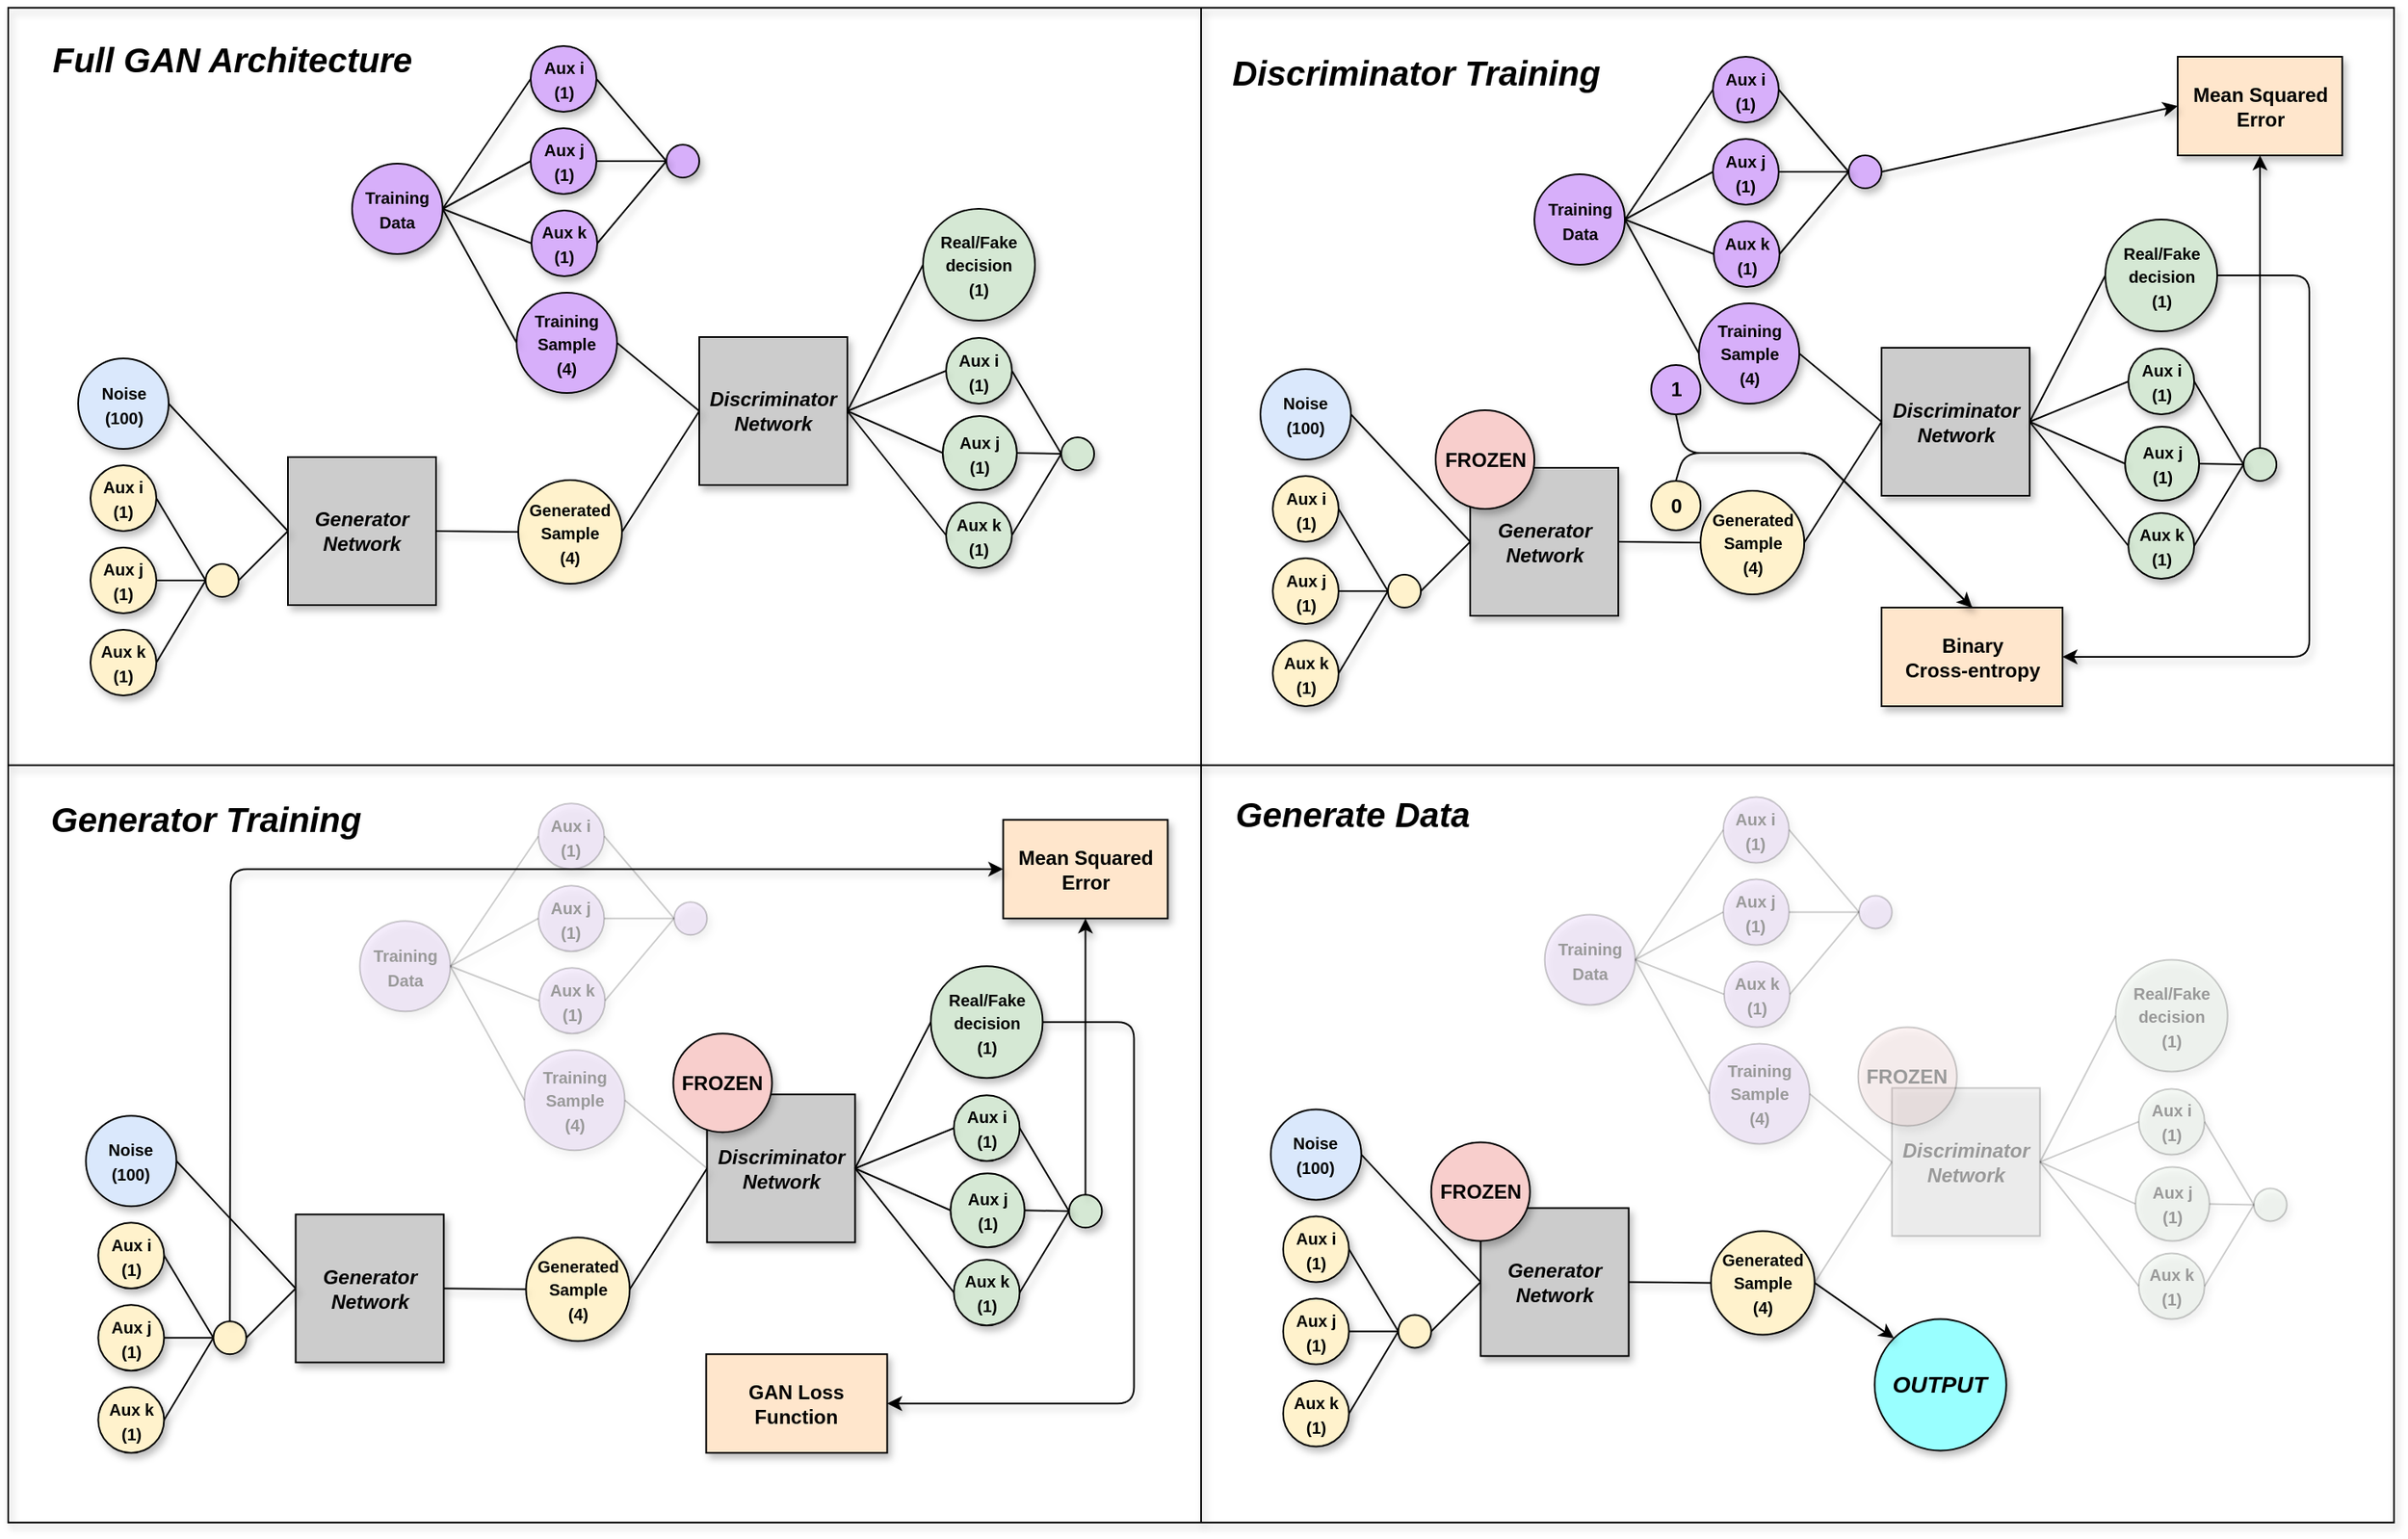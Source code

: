<mxfile version="12.4.2" type="github" pages="1">
  <diagram id="cJlmNlK73ZY4c3R8UvKS" name="Page-1">
    <mxGraphModel dx="913" dy="1254" grid="1" gridSize="10" guides="1" tooltips="1" connect="1" arrows="1" fold="1" page="1" pageScale="1" pageWidth="827" pageHeight="1169" math="0" shadow="0">
      <root>
        <mxCell id="0"/>
        <mxCell id="1" parent="0"/>
        <mxCell id="kMw1fx7d7zwj4k3pBOIB-274" value="" style="rounded=0;whiteSpace=wrap;html=1;fillColor=none;shadow=1;" parent="1" vertex="1">
          <mxGeometry x="1110" y="288.72" width="1450" height="921.28" as="geometry"/>
        </mxCell>
        <mxCell id="kMw1fx7d7zwj4k3pBOIB-2" value="&lt;i&gt;&lt;span&gt;Discriminator&lt;br&gt;Network&lt;/span&gt;&lt;br&gt;&lt;/i&gt;" style="whiteSpace=wrap;html=1;aspect=fixed;fillColor=#CCCCCC;strokeColor=#000000;fontStyle=1;shadow=1;" parent="1" vertex="1">
          <mxGeometry x="1530" y="489" width="90" height="90" as="geometry"/>
        </mxCell>
        <mxCell id="kMw1fx7d7zwj4k3pBOIB-3" value="&lt;i&gt;&lt;span&gt;Generator&lt;br&gt;Network&lt;/span&gt;&lt;br&gt;&lt;/i&gt;" style="whiteSpace=wrap;html=1;aspect=fixed;fillColor=#CCCCCC;strokeColor=#000000;fontStyle=1;shadow=1;" parent="1" vertex="1">
          <mxGeometry x="1280" y="562" width="90" height="90" as="geometry"/>
        </mxCell>
        <mxCell id="kMw1fx7d7zwj4k3pBOIB-6" value="&lt;font style=&quot;font-size: 10px&quot;&gt;Aux i&lt;br&gt;(1)&lt;br&gt;&lt;/font&gt;" style="ellipse;whiteSpace=wrap;html=1;aspect=fixed;fillColor=#fff2cc;strokeColor=#000000;fontStyle=1;shadow=1;" parent="1" vertex="1">
          <mxGeometry x="1160" y="567" width="40" height="40" as="geometry"/>
        </mxCell>
        <mxCell id="kMw1fx7d7zwj4k3pBOIB-7" value="&lt;font style=&quot;font-size: 10px&quot;&gt;Aux j&lt;br&gt;(1)&lt;br&gt;&lt;/font&gt;" style="ellipse;whiteSpace=wrap;html=1;aspect=fixed;fillColor=#fff2cc;strokeColor=#000000;fontStyle=1;shadow=1;" parent="1" vertex="1">
          <mxGeometry x="1160" y="617" width="40" height="40" as="geometry"/>
        </mxCell>
        <mxCell id="kMw1fx7d7zwj4k3pBOIB-8" value="&lt;font style=&quot;font-size: 10px&quot;&gt;Aux k&lt;br&gt;(1)&lt;br&gt;&lt;/font&gt;" style="ellipse;whiteSpace=wrap;html=1;aspect=fixed;fillColor=#fff2cc;strokeColor=#000000;fontStyle=1;shadow=1;" parent="1" vertex="1">
          <mxGeometry x="1160" y="667" width="40" height="40" as="geometry"/>
        </mxCell>
        <mxCell id="kMw1fx7d7zwj4k3pBOIB-13" value="" style="endArrow=none;html=1;entryX=1;entryY=0.5;entryDx=0;entryDy=0;exitX=0;exitY=0.5;exitDx=0;exitDy=0;fontStyle=1;shadow=1;" parent="1" source="kMw1fx7d7zwj4k3pBOIB-45" target="kMw1fx7d7zwj4k3pBOIB-6" edge="1">
          <mxGeometry width="50" height="50" relative="1" as="geometry">
            <mxPoint x="980" y="782" as="sourcePoint"/>
            <mxPoint x="1030" y="732" as="targetPoint"/>
          </mxGeometry>
        </mxCell>
        <mxCell id="kMw1fx7d7zwj4k3pBOIB-14" value="" style="endArrow=none;html=1;entryX=1;entryY=0.5;entryDx=0;entryDy=0;exitX=0;exitY=0.5;exitDx=0;exitDy=0;fontStyle=1;shadow=1;" parent="1" source="kMw1fx7d7zwj4k3pBOIB-45" target="kMw1fx7d7zwj4k3pBOIB-7" edge="1">
          <mxGeometry width="50" height="50" relative="1" as="geometry">
            <mxPoint x="1340.0" y="547" as="sourcePoint"/>
            <mxPoint x="1210.0" y="597" as="targetPoint"/>
          </mxGeometry>
        </mxCell>
        <mxCell id="kMw1fx7d7zwj4k3pBOIB-15" value="" style="endArrow=none;html=1;entryX=1;entryY=0.5;entryDx=0;entryDy=0;exitX=0;exitY=0.5;exitDx=0;exitDy=0;fontStyle=1;shadow=1;" parent="1" source="kMw1fx7d7zwj4k3pBOIB-45" target="kMw1fx7d7zwj4k3pBOIB-8" edge="1">
          <mxGeometry width="50" height="50" relative="1" as="geometry">
            <mxPoint x="1350.0" y="557" as="sourcePoint"/>
            <mxPoint x="1220.0" y="607" as="targetPoint"/>
          </mxGeometry>
        </mxCell>
        <mxCell id="kMw1fx7d7zwj4k3pBOIB-16" value="" style="endArrow=none;html=1;entryX=0;entryY=0.5;entryDx=0;entryDy=0;exitX=1;exitY=0.5;exitDx=0;exitDy=0;fontStyle=1;shadow=1;" parent="1" source="kMw1fx7d7zwj4k3pBOIB-47" target="kMw1fx7d7zwj4k3pBOIB-3" edge="1">
          <mxGeometry width="50" height="50" relative="1" as="geometry">
            <mxPoint x="1199" y="534" as="sourcePoint"/>
            <mxPoint x="1030" y="732" as="targetPoint"/>
          </mxGeometry>
        </mxCell>
        <mxCell id="kMw1fx7d7zwj4k3pBOIB-17" value="&lt;span style=&quot;font-size: 10px&quot;&gt;Generated Sample&lt;br&gt;(4)&lt;br&gt;&lt;/span&gt;" style="ellipse;whiteSpace=wrap;html=1;aspect=fixed;fillColor=#fff2cc;strokeColor=#000000;fontStyle=1;shadow=1;" parent="1" vertex="1">
          <mxGeometry x="1420" y="576" width="63" height="63" as="geometry"/>
        </mxCell>
        <mxCell id="kMw1fx7d7zwj4k3pBOIB-18" value="" style="endArrow=none;html=1;entryX=1;entryY=0.5;entryDx=0;entryDy=0;exitX=0;exitY=0.5;exitDx=0;exitDy=0;fontStyle=1;shadow=1;" parent="1" source="kMw1fx7d7zwj4k3pBOIB-17" target="kMw1fx7d7zwj4k3pBOIB-3" edge="1">
          <mxGeometry width="50" height="50" relative="1" as="geometry">
            <mxPoint x="980" y="782" as="sourcePoint"/>
            <mxPoint x="1030" y="732" as="targetPoint"/>
          </mxGeometry>
        </mxCell>
        <mxCell id="kMw1fx7d7zwj4k3pBOIB-19" value="&lt;span style=&quot;font-size: 10px&quot;&gt;Training Sample&lt;br&gt;(4)&lt;br&gt;&lt;/span&gt;" style="ellipse;whiteSpace=wrap;html=1;aspect=fixed;fillColor=#D7AFFA;strokeColor=#000000;fontStyle=1;shadow=1;" parent="1" vertex="1">
          <mxGeometry x="1419" y="462" width="61" height="61" as="geometry"/>
        </mxCell>
        <mxCell id="kMw1fx7d7zwj4k3pBOIB-20" value="&lt;font style=&quot;font-size: 10px&quot;&gt;Aux i&lt;br&gt;(1)&lt;br&gt;&lt;/font&gt;" style="ellipse;whiteSpace=wrap;html=1;aspect=fixed;fillColor=#D7AFFA;strokeColor=#000000;fontStyle=1;shadow=1;" parent="1" vertex="1">
          <mxGeometry x="1427.5" y="312" width="40" height="40" as="geometry"/>
        </mxCell>
        <mxCell id="kMw1fx7d7zwj4k3pBOIB-21" value="&lt;font style=&quot;font-size: 10px&quot;&gt;Aux j&lt;br&gt;(1)&lt;br&gt;&lt;/font&gt;" style="ellipse;whiteSpace=wrap;html=1;aspect=fixed;fillColor=#D7AFFA;strokeColor=#000000;fontStyle=1;shadow=1;" parent="1" vertex="1">
          <mxGeometry x="1427.5" y="362" width="40" height="40" as="geometry"/>
        </mxCell>
        <mxCell id="kMw1fx7d7zwj4k3pBOIB-22" value="&lt;font style=&quot;font-size: 10px&quot;&gt;Aux k&lt;br&gt;(1)&lt;br&gt;&lt;/font&gt;" style="ellipse;whiteSpace=wrap;html=1;aspect=fixed;fillColor=#D7AFFA;strokeColor=#000000;fontStyle=1;shadow=1;" parent="1" vertex="1">
          <mxGeometry x="1428" y="412" width="40" height="40" as="geometry"/>
        </mxCell>
        <mxCell id="kMw1fx7d7zwj4k3pBOIB-23" value="" style="endArrow=none;html=1;entryX=1;entryY=0.5;entryDx=0;entryDy=0;exitX=0;exitY=0.5;exitDx=0;exitDy=0;fontStyle=1;shadow=1;" parent="1" source="kMw1fx7d7zwj4k3pBOIB-2" target="kMw1fx7d7zwj4k3pBOIB-19" edge="1">
          <mxGeometry width="50" height="50" relative="1" as="geometry">
            <mxPoint x="980" y="782" as="sourcePoint"/>
            <mxPoint x="1030" y="732" as="targetPoint"/>
          </mxGeometry>
        </mxCell>
        <mxCell id="kMw1fx7d7zwj4k3pBOIB-24" value="" style="endArrow=none;html=1;exitX=0;exitY=0.5;exitDx=0;exitDy=0;entryX=1;entryY=0.5;entryDx=0;entryDy=0;fontStyle=1;shadow=1;" parent="1" source="kMw1fx7d7zwj4k3pBOIB-2" target="kMw1fx7d7zwj4k3pBOIB-17" edge="1">
          <mxGeometry width="50" height="50" relative="1" as="geometry">
            <mxPoint x="980" y="782" as="sourcePoint"/>
            <mxPoint x="1030" y="732" as="targetPoint"/>
          </mxGeometry>
        </mxCell>
        <mxCell id="kMw1fx7d7zwj4k3pBOIB-25" value="&lt;font style=&quot;font-size: 10px&quot;&gt;Aux i&lt;br&gt;(1)&lt;br&gt;&lt;/font&gt;" style="ellipse;whiteSpace=wrap;html=1;aspect=fixed;fillColor=#d5e8d4;strokeColor=#000000;fontStyle=1;shadow=1;" parent="1" vertex="1">
          <mxGeometry x="1680" y="489.5" width="40" height="40" as="geometry"/>
        </mxCell>
        <mxCell id="kMw1fx7d7zwj4k3pBOIB-26" value="&lt;font style=&quot;font-size: 10px&quot;&gt;Aux j&lt;br&gt;(1)&lt;br&gt;&lt;/font&gt;" style="ellipse;whiteSpace=wrap;html=1;aspect=fixed;fillColor=#d5e8d4;strokeColor=#000000;fontStyle=1;shadow=1;" parent="1" vertex="1">
          <mxGeometry x="1678" y="537" width="45" height="45" as="geometry"/>
        </mxCell>
        <mxCell id="kMw1fx7d7zwj4k3pBOIB-27" value="&lt;font style=&quot;font-size: 10px&quot;&gt;Aux k&lt;br&gt;(1)&lt;br&gt;&lt;/font&gt;" style="ellipse;whiteSpace=wrap;html=1;aspect=fixed;fillColor=#d5e8d4;strokeColor=#000000;fontStyle=1;shadow=1;" parent="1" vertex="1">
          <mxGeometry x="1680" y="589.5" width="40" height="40" as="geometry"/>
        </mxCell>
        <mxCell id="kMw1fx7d7zwj4k3pBOIB-28" value="" style="endArrow=none;html=1;entryX=1;entryY=0.5;entryDx=0;entryDy=0;exitX=0;exitY=0.5;exitDx=0;exitDy=0;fontStyle=1;shadow=1;" parent="1" source="kMw1fx7d7zwj4k3pBOIB-48" target="kMw1fx7d7zwj4k3pBOIB-2" edge="1">
          <mxGeometry width="50" height="50" relative="1" as="geometry">
            <mxPoint x="1630" y="459" as="sourcePoint"/>
            <mxPoint x="1290" y="732" as="targetPoint"/>
          </mxGeometry>
        </mxCell>
        <mxCell id="kMw1fx7d7zwj4k3pBOIB-29" value="" style="ellipse;whiteSpace=wrap;html=1;aspect=fixed;fillColor=#d5e8d4;strokeColor=#000000;fontStyle=1;shadow=1;" parent="1" vertex="1">
          <mxGeometry x="1750" y="550" width="20" height="20" as="geometry"/>
        </mxCell>
        <mxCell id="kMw1fx7d7zwj4k3pBOIB-30" value="" style="endArrow=none;html=1;exitX=0;exitY=0.5;exitDx=0;exitDy=0;entryX=1;entryY=0.5;entryDx=0;entryDy=0;fontStyle=1;shadow=1;" parent="1" source="kMw1fx7d7zwj4k3pBOIB-25" target="kMw1fx7d7zwj4k3pBOIB-2" edge="1">
          <mxGeometry width="50" height="50" relative="1" as="geometry">
            <mxPoint x="1240" y="782" as="sourcePoint"/>
            <mxPoint x="1290" y="732" as="targetPoint"/>
          </mxGeometry>
        </mxCell>
        <mxCell id="kMw1fx7d7zwj4k3pBOIB-31" value="" style="endArrow=none;html=1;exitX=0;exitY=0.5;exitDx=0;exitDy=0;entryX=1;entryY=0.5;entryDx=0;entryDy=0;fontStyle=1;shadow=1;" parent="1" source="kMw1fx7d7zwj4k3pBOIB-26" target="kMw1fx7d7zwj4k3pBOIB-2" edge="1">
          <mxGeometry width="50" height="50" relative="1" as="geometry">
            <mxPoint x="1690" y="519.5" as="sourcePoint"/>
            <mxPoint x="1630" y="544" as="targetPoint"/>
          </mxGeometry>
        </mxCell>
        <mxCell id="kMw1fx7d7zwj4k3pBOIB-32" value="" style="endArrow=none;html=1;exitX=0;exitY=0.5;exitDx=0;exitDy=0;entryX=1;entryY=0.5;entryDx=0;entryDy=0;fontStyle=1;shadow=1;" parent="1" source="kMw1fx7d7zwj4k3pBOIB-27" target="kMw1fx7d7zwj4k3pBOIB-2" edge="1">
          <mxGeometry width="50" height="50" relative="1" as="geometry">
            <mxPoint x="1700" y="529.5" as="sourcePoint"/>
            <mxPoint x="1640" y="554" as="targetPoint"/>
          </mxGeometry>
        </mxCell>
        <mxCell id="kMw1fx7d7zwj4k3pBOIB-33" value="" style="endArrow=none;html=1;exitX=1;exitY=0.5;exitDx=0;exitDy=0;entryX=0;entryY=0.5;entryDx=0;entryDy=0;fontStyle=1;shadow=1;" parent="1" source="kMw1fx7d7zwj4k3pBOIB-27" target="kMw1fx7d7zwj4k3pBOIB-29" edge="1">
          <mxGeometry width="50" height="50" relative="1" as="geometry">
            <mxPoint x="1710" y="539.5" as="sourcePoint"/>
            <mxPoint x="1650" y="564" as="targetPoint"/>
          </mxGeometry>
        </mxCell>
        <mxCell id="kMw1fx7d7zwj4k3pBOIB-34" value="" style="endArrow=none;html=1;exitX=0;exitY=0.5;exitDx=0;exitDy=0;entryX=1;entryY=0.5;entryDx=0;entryDy=0;fontStyle=1;shadow=1;" parent="1" source="kMw1fx7d7zwj4k3pBOIB-29" target="kMw1fx7d7zwj4k3pBOIB-25" edge="1">
          <mxGeometry width="50" height="50" relative="1" as="geometry">
            <mxPoint x="1720" y="549.5" as="sourcePoint"/>
            <mxPoint x="1660" y="574" as="targetPoint"/>
          </mxGeometry>
        </mxCell>
        <mxCell id="kMw1fx7d7zwj4k3pBOIB-35" value="" style="endArrow=none;html=1;exitX=0;exitY=0.5;exitDx=0;exitDy=0;entryX=1;entryY=0.5;entryDx=0;entryDy=0;fontStyle=1;shadow=1;" parent="1" source="kMw1fx7d7zwj4k3pBOIB-29" target="kMw1fx7d7zwj4k3pBOIB-26" edge="1">
          <mxGeometry width="50" height="50" relative="1" as="geometry">
            <mxPoint x="1730" y="559.5" as="sourcePoint"/>
            <mxPoint x="1790" y="522" as="targetPoint"/>
          </mxGeometry>
        </mxCell>
        <mxCell id="kMw1fx7d7zwj4k3pBOIB-36" value="" style="ellipse;whiteSpace=wrap;html=1;aspect=fixed;fillColor=#D7AFFA;strokeColor=#000000;fontStyle=1;shadow=1;" parent="1" vertex="1">
          <mxGeometry x="1510" y="372" width="20" height="20" as="geometry"/>
        </mxCell>
        <mxCell id="kMw1fx7d7zwj4k3pBOIB-37" value="" style="endArrow=none;html=1;exitX=1;exitY=0.5;exitDx=0;exitDy=0;entryX=0;entryY=0.5;entryDx=0;entryDy=0;fontStyle=1;shadow=1;" parent="1" source="kMw1fx7d7zwj4k3pBOIB-22" target="kMw1fx7d7zwj4k3pBOIB-36" edge="1">
          <mxGeometry width="50" height="50" relative="1" as="geometry">
            <mxPoint x="1240" y="782" as="sourcePoint"/>
            <mxPoint x="1290" y="732" as="targetPoint"/>
          </mxGeometry>
        </mxCell>
        <mxCell id="kMw1fx7d7zwj4k3pBOIB-38" value="" style="endArrow=none;html=1;exitX=1;exitY=0.5;exitDx=0;exitDy=0;entryX=0;entryY=0.5;entryDx=0;entryDy=0;fontStyle=1;shadow=1;" parent="1" source="kMw1fx7d7zwj4k3pBOIB-21" target="kMw1fx7d7zwj4k3pBOIB-36" edge="1">
          <mxGeometry width="50" height="50" relative="1" as="geometry">
            <mxPoint x="1477.5" y="442" as="sourcePoint"/>
            <mxPoint x="1500" y="352" as="targetPoint"/>
          </mxGeometry>
        </mxCell>
        <mxCell id="kMw1fx7d7zwj4k3pBOIB-39" value="" style="endArrow=none;html=1;exitX=1;exitY=0.5;exitDx=0;exitDy=0;entryX=0;entryY=0.5;entryDx=0;entryDy=0;fontStyle=1;shadow=1;" parent="1" source="kMw1fx7d7zwj4k3pBOIB-20" target="kMw1fx7d7zwj4k3pBOIB-36" edge="1">
          <mxGeometry width="50" height="50" relative="1" as="geometry">
            <mxPoint x="1487.5" y="452" as="sourcePoint"/>
            <mxPoint x="1510" y="362" as="targetPoint"/>
          </mxGeometry>
        </mxCell>
        <mxCell id="kMw1fx7d7zwj4k3pBOIB-40" value="&lt;span style=&quot;font-size: 10px&quot;&gt;Training Data&lt;br&gt;&lt;/span&gt;" style="ellipse;whiteSpace=wrap;html=1;aspect=fixed;fillColor=#D7AFFA;strokeColor=#000000;fontStyle=1;shadow=1;" parent="1" vertex="1">
          <mxGeometry x="1319" y="383.5" width="55" height="55" as="geometry"/>
        </mxCell>
        <mxCell id="kMw1fx7d7zwj4k3pBOIB-41" value="" style="endArrow=none;html=1;exitX=1;exitY=0.5;exitDx=0;exitDy=0;entryX=0;entryY=0.5;entryDx=0;entryDy=0;fontStyle=1;shadow=1;" parent="1" source="kMw1fx7d7zwj4k3pBOIB-40" target="kMw1fx7d7zwj4k3pBOIB-19" edge="1">
          <mxGeometry width="50" height="50" relative="1" as="geometry">
            <mxPoint x="1240" y="782" as="sourcePoint"/>
            <mxPoint x="1290" y="732" as="targetPoint"/>
          </mxGeometry>
        </mxCell>
        <mxCell id="kMw1fx7d7zwj4k3pBOIB-42" value="" style="endArrow=none;html=1;entryX=0;entryY=0.5;entryDx=0;entryDy=0;exitX=1;exitY=0.5;exitDx=0;exitDy=0;fontStyle=1;shadow=1;" parent="1" source="kMw1fx7d7zwj4k3pBOIB-40" target="kMw1fx7d7zwj4k3pBOIB-22" edge="1">
          <mxGeometry width="50" height="50" relative="1" as="geometry">
            <mxPoint x="1390" y="392" as="sourcePoint"/>
            <mxPoint x="1430.0" y="499" as="targetPoint"/>
          </mxGeometry>
        </mxCell>
        <mxCell id="kMw1fx7d7zwj4k3pBOIB-43" value="" style="endArrow=none;html=1;exitX=0;exitY=0.5;exitDx=0;exitDy=0;entryX=1;entryY=0.5;entryDx=0;entryDy=0;fontStyle=1;shadow=1;" parent="1" source="kMw1fx7d7zwj4k3pBOIB-21" target="kMw1fx7d7zwj4k3pBOIB-40" edge="1">
          <mxGeometry width="50" height="50" relative="1" as="geometry">
            <mxPoint x="1390.0" y="432" as="sourcePoint"/>
            <mxPoint x="1440.0" y="509" as="targetPoint"/>
          </mxGeometry>
        </mxCell>
        <mxCell id="kMw1fx7d7zwj4k3pBOIB-44" value="" style="endArrow=none;html=1;exitX=1;exitY=0.5;exitDx=0;exitDy=0;entryX=0;entryY=0.5;entryDx=0;entryDy=0;fontStyle=1;shadow=1;" parent="1" source="kMw1fx7d7zwj4k3pBOIB-40" target="kMw1fx7d7zwj4k3pBOIB-20" edge="1">
          <mxGeometry width="50" height="50" relative="1" as="geometry">
            <mxPoint x="1400.0" y="442" as="sourcePoint"/>
            <mxPoint x="1450.0" y="519" as="targetPoint"/>
          </mxGeometry>
        </mxCell>
        <mxCell id="kMw1fx7d7zwj4k3pBOIB-45" value="" style="ellipse;whiteSpace=wrap;html=1;aspect=fixed;fillColor=#fff2cc;strokeColor=#000000;fontStyle=1;shadow=1;" parent="1" vertex="1">
          <mxGeometry x="1230" y="627" width="20" height="20" as="geometry"/>
        </mxCell>
        <mxCell id="kMw1fx7d7zwj4k3pBOIB-46" value="" style="endArrow=none;html=1;entryX=0;entryY=0.5;entryDx=0;entryDy=0;exitX=1;exitY=0.5;exitDx=0;exitDy=0;fontStyle=1;shadow=1;" parent="1" source="kMw1fx7d7zwj4k3pBOIB-45" target="kMw1fx7d7zwj4k3pBOIB-3" edge="1">
          <mxGeometry width="50" height="50" relative="1" as="geometry">
            <mxPoint x="1290" y="692" as="sourcePoint"/>
            <mxPoint x="1100" y="732" as="targetPoint"/>
          </mxGeometry>
        </mxCell>
        <mxCell id="kMw1fx7d7zwj4k3pBOIB-47" value="&lt;span style=&quot;font-size: 10px&quot;&gt;Noise&lt;br&gt;(100)&lt;br&gt;&lt;/span&gt;" style="ellipse;whiteSpace=wrap;html=1;aspect=fixed;fillColor=#dae8fc;strokeColor=#000000;fontStyle=1;shadow=1;" parent="1" vertex="1">
          <mxGeometry x="1152.5" y="502" width="55" height="55" as="geometry"/>
        </mxCell>
        <mxCell id="kMw1fx7d7zwj4k3pBOIB-48" value="&lt;font style=&quot;font-size: 10px&quot;&gt;Real/Fake&lt;br&gt;decision&lt;br&gt;(1)&lt;br&gt;&lt;/font&gt;" style="ellipse;whiteSpace=wrap;html=1;aspect=fixed;fillColor=#d5e8d4;strokeColor=#000000;fontStyle=1;shadow=1;" parent="1" vertex="1">
          <mxGeometry x="1666" y="411" width="68" height="68" as="geometry"/>
        </mxCell>
        <mxCell id="kMw1fx7d7zwj4k3pBOIB-49" value="&lt;span&gt;&lt;i&gt;&lt;font style=&quot;font-size: 21px&quot;&gt;Full GAN Architecture&lt;/font&gt;&lt;/i&gt;&lt;/span&gt;" style="text;html=1;strokeColor=none;fillColor=none;align=left;verticalAlign=middle;whiteSpace=wrap;rounded=0;fontStyle=1;shadow=1;" parent="1" vertex="1">
          <mxGeometry x="1135" y="310" width="245" height="20" as="geometry"/>
        </mxCell>
        <mxCell id="kMw1fx7d7zwj4k3pBOIB-51" value="&lt;i&gt;&lt;span&gt;Discriminator&lt;br&gt;Network&lt;/span&gt;&lt;br&gt;&lt;/i&gt;" style="whiteSpace=wrap;html=1;aspect=fixed;fillColor=#CCCCCC;strokeColor=#000000;fontStyle=1;shadow=1;" parent="1" vertex="1">
          <mxGeometry x="2248.55" y="495.5" width="90" height="90" as="geometry"/>
        </mxCell>
        <mxCell id="kMw1fx7d7zwj4k3pBOIB-52" value="&lt;i&gt;&lt;span&gt;Generator&lt;br&gt;Network&lt;/span&gt;&lt;br&gt;&lt;/i&gt;" style="whiteSpace=wrap;html=1;aspect=fixed;fillColor=#CCCCCC;strokeColor=#000000;fontStyle=1;shadow=1;" parent="1" vertex="1">
          <mxGeometry x="1998.55" y="568.5" width="90" height="90" as="geometry"/>
        </mxCell>
        <mxCell id="kMw1fx7d7zwj4k3pBOIB-55" value="&lt;font style=&quot;font-size: 10px&quot;&gt;Aux i&lt;br&gt;(1)&lt;br&gt;&lt;/font&gt;" style="ellipse;whiteSpace=wrap;html=1;aspect=fixed;fillColor=#fff2cc;strokeColor=#000000;fontStyle=1;shadow=1;" parent="1" vertex="1">
          <mxGeometry x="1878.55" y="573.5" width="40" height="40" as="geometry"/>
        </mxCell>
        <mxCell id="kMw1fx7d7zwj4k3pBOIB-56" value="&lt;font style=&quot;font-size: 10px&quot;&gt;Aux j&lt;br&gt;(1)&lt;br&gt;&lt;/font&gt;" style="ellipse;whiteSpace=wrap;html=1;aspect=fixed;fillColor=#fff2cc;strokeColor=#000000;fontStyle=1;shadow=1;" parent="1" vertex="1">
          <mxGeometry x="1878.55" y="623.5" width="40" height="40" as="geometry"/>
        </mxCell>
        <mxCell id="kMw1fx7d7zwj4k3pBOIB-57" value="&lt;font style=&quot;font-size: 10px&quot;&gt;Aux k&lt;br&gt;(1)&lt;br&gt;&lt;/font&gt;" style="ellipse;whiteSpace=wrap;html=1;aspect=fixed;fillColor=#fff2cc;strokeColor=#000000;fontStyle=1;shadow=1;" parent="1" vertex="1">
          <mxGeometry x="1878.55" y="673.5" width="40" height="40" as="geometry"/>
        </mxCell>
        <mxCell id="kMw1fx7d7zwj4k3pBOIB-62" value="" style="endArrow=none;html=1;entryX=1;entryY=0.5;entryDx=0;entryDy=0;exitX=0;exitY=0.5;exitDx=0;exitDy=0;fontStyle=1;shadow=1;" parent="1" source="kMw1fx7d7zwj4k3pBOIB-94" target="kMw1fx7d7zwj4k3pBOIB-55" edge="1">
          <mxGeometry width="50" height="50" relative="1" as="geometry">
            <mxPoint x="1698.55" y="788.5" as="sourcePoint"/>
            <mxPoint x="1748.55" y="738.5" as="targetPoint"/>
          </mxGeometry>
        </mxCell>
        <mxCell id="kMw1fx7d7zwj4k3pBOIB-63" value="" style="endArrow=none;html=1;entryX=1;entryY=0.5;entryDx=0;entryDy=0;exitX=0;exitY=0.5;exitDx=0;exitDy=0;fontStyle=1;shadow=1;" parent="1" source="kMw1fx7d7zwj4k3pBOIB-94" target="kMw1fx7d7zwj4k3pBOIB-56" edge="1">
          <mxGeometry width="50" height="50" relative="1" as="geometry">
            <mxPoint x="2058.55" y="553.5" as="sourcePoint"/>
            <mxPoint x="1928.55" y="603.5" as="targetPoint"/>
          </mxGeometry>
        </mxCell>
        <mxCell id="kMw1fx7d7zwj4k3pBOIB-64" value="" style="endArrow=none;html=1;entryX=1;entryY=0.5;entryDx=0;entryDy=0;exitX=0;exitY=0.5;exitDx=0;exitDy=0;fontStyle=1;shadow=1;" parent="1" source="kMw1fx7d7zwj4k3pBOIB-94" target="kMw1fx7d7zwj4k3pBOIB-57" edge="1">
          <mxGeometry width="50" height="50" relative="1" as="geometry">
            <mxPoint x="2068.55" y="563.5" as="sourcePoint"/>
            <mxPoint x="1938.55" y="613.5" as="targetPoint"/>
          </mxGeometry>
        </mxCell>
        <mxCell id="kMw1fx7d7zwj4k3pBOIB-65" value="" style="endArrow=none;html=1;entryX=0;entryY=0.5;entryDx=0;entryDy=0;exitX=1;exitY=0.5;exitDx=0;exitDy=0;fontStyle=1;shadow=1;" parent="1" source="kMw1fx7d7zwj4k3pBOIB-96" target="kMw1fx7d7zwj4k3pBOIB-52" edge="1">
          <mxGeometry width="50" height="50" relative="1" as="geometry">
            <mxPoint x="1917.55" y="540.5" as="sourcePoint"/>
            <mxPoint x="1748.55" y="738.5" as="targetPoint"/>
          </mxGeometry>
        </mxCell>
        <mxCell id="kMw1fx7d7zwj4k3pBOIB-66" value="&lt;span style=&quot;font-size: 10px&quot;&gt;Generated Sample&lt;br&gt;(4)&lt;br&gt;&lt;/span&gt;" style="ellipse;whiteSpace=wrap;html=1;aspect=fixed;fillColor=#fff2cc;strokeColor=#000000;fontStyle=1;shadow=1;" parent="1" vertex="1">
          <mxGeometry x="2138.55" y="582.5" width="63" height="63" as="geometry"/>
        </mxCell>
        <mxCell id="kMw1fx7d7zwj4k3pBOIB-67" value="" style="endArrow=none;html=1;entryX=1;entryY=0.5;entryDx=0;entryDy=0;exitX=0;exitY=0.5;exitDx=0;exitDy=0;fontStyle=1;shadow=1;" parent="1" source="kMw1fx7d7zwj4k3pBOIB-66" target="kMw1fx7d7zwj4k3pBOIB-52" edge="1">
          <mxGeometry width="50" height="50" relative="1" as="geometry">
            <mxPoint x="1698.55" y="788.5" as="sourcePoint"/>
            <mxPoint x="1748.55" y="738.5" as="targetPoint"/>
          </mxGeometry>
        </mxCell>
        <mxCell id="kMw1fx7d7zwj4k3pBOIB-68" value="&lt;span style=&quot;font-size: 10px&quot;&gt;Training Sample&lt;br&gt;(4)&lt;br&gt;&lt;/span&gt;" style="ellipse;whiteSpace=wrap;html=1;aspect=fixed;fillColor=#D7AFFA;strokeColor=#000000;fontStyle=1;shadow=1;" parent="1" vertex="1">
          <mxGeometry x="2137.55" y="468.5" width="61" height="61" as="geometry"/>
        </mxCell>
        <mxCell id="kMw1fx7d7zwj4k3pBOIB-69" value="&lt;font style=&quot;font-size: 10px&quot;&gt;Aux i&lt;br&gt;(1)&lt;br&gt;&lt;/font&gt;" style="ellipse;whiteSpace=wrap;html=1;aspect=fixed;fillColor=#D7AFFA;strokeColor=#000000;fontStyle=1;shadow=1;" parent="1" vertex="1">
          <mxGeometry x="2146.05" y="318.5" width="40" height="40" as="geometry"/>
        </mxCell>
        <mxCell id="kMw1fx7d7zwj4k3pBOIB-70" value="&lt;font style=&quot;font-size: 10px&quot;&gt;Aux j&lt;br&gt;(1)&lt;br&gt;&lt;/font&gt;" style="ellipse;whiteSpace=wrap;html=1;aspect=fixed;fillColor=#D7AFFA;strokeColor=#000000;fontStyle=1;shadow=1;" parent="1" vertex="1">
          <mxGeometry x="2146.05" y="368.5" width="40" height="40" as="geometry"/>
        </mxCell>
        <mxCell id="kMw1fx7d7zwj4k3pBOIB-71" value="&lt;font style=&quot;font-size: 10px&quot;&gt;Aux k&lt;br&gt;(1)&lt;br&gt;&lt;/font&gt;" style="ellipse;whiteSpace=wrap;html=1;aspect=fixed;fillColor=#D7AFFA;strokeColor=#000000;fontStyle=1;shadow=1;" parent="1" vertex="1">
          <mxGeometry x="2146.55" y="418.5" width="40" height="40" as="geometry"/>
        </mxCell>
        <mxCell id="kMw1fx7d7zwj4k3pBOIB-72" value="" style="endArrow=none;html=1;entryX=1;entryY=0.5;entryDx=0;entryDy=0;exitX=0;exitY=0.5;exitDx=0;exitDy=0;fontStyle=1;shadow=1;" parent="1" source="kMw1fx7d7zwj4k3pBOIB-51" target="kMw1fx7d7zwj4k3pBOIB-68" edge="1">
          <mxGeometry width="50" height="50" relative="1" as="geometry">
            <mxPoint x="1698.55" y="788.5" as="sourcePoint"/>
            <mxPoint x="1748.55" y="738.5" as="targetPoint"/>
          </mxGeometry>
        </mxCell>
        <mxCell id="kMw1fx7d7zwj4k3pBOIB-73" value="" style="endArrow=none;html=1;exitX=0;exitY=0.5;exitDx=0;exitDy=0;entryX=1;entryY=0.5;entryDx=0;entryDy=0;fontStyle=1;shadow=1;" parent="1" source="kMw1fx7d7zwj4k3pBOIB-51" target="kMw1fx7d7zwj4k3pBOIB-66" edge="1">
          <mxGeometry width="50" height="50" relative="1" as="geometry">
            <mxPoint x="1698.55" y="788.5" as="sourcePoint"/>
            <mxPoint x="1748.55" y="738.5" as="targetPoint"/>
          </mxGeometry>
        </mxCell>
        <mxCell id="kMw1fx7d7zwj4k3pBOIB-74" value="&lt;font style=&quot;font-size: 10px&quot;&gt;Aux i&lt;br&gt;(1)&lt;br&gt;&lt;/font&gt;" style="ellipse;whiteSpace=wrap;html=1;aspect=fixed;fillColor=#d5e8d4;strokeColor=#000000;fontStyle=1;shadow=1;" parent="1" vertex="1">
          <mxGeometry x="2398.55" y="496" width="40" height="40" as="geometry"/>
        </mxCell>
        <mxCell id="kMw1fx7d7zwj4k3pBOIB-75" value="&lt;font style=&quot;font-size: 10px&quot;&gt;Aux j&lt;br&gt;(1)&lt;br&gt;&lt;/font&gt;" style="ellipse;whiteSpace=wrap;html=1;aspect=fixed;fillColor=#d5e8d4;strokeColor=#000000;fontStyle=1;shadow=1;" parent="1" vertex="1">
          <mxGeometry x="2396.55" y="543.5" width="45" height="45" as="geometry"/>
        </mxCell>
        <mxCell id="kMw1fx7d7zwj4k3pBOIB-76" value="&lt;font style=&quot;font-size: 10px&quot;&gt;Aux k&lt;br&gt;(1)&lt;br&gt;&lt;/font&gt;" style="ellipse;whiteSpace=wrap;html=1;aspect=fixed;fillColor=#d5e8d4;strokeColor=#000000;fontStyle=1;shadow=1;" parent="1" vertex="1">
          <mxGeometry x="2398.55" y="596" width="40" height="40" as="geometry"/>
        </mxCell>
        <mxCell id="kMw1fx7d7zwj4k3pBOIB-77" value="" style="endArrow=none;html=1;entryX=1;entryY=0.5;entryDx=0;entryDy=0;exitX=0;exitY=0.5;exitDx=0;exitDy=0;fontStyle=1;shadow=1;" parent="1" source="kMw1fx7d7zwj4k3pBOIB-97" target="kMw1fx7d7zwj4k3pBOIB-51" edge="1">
          <mxGeometry width="50" height="50" relative="1" as="geometry">
            <mxPoint x="2348.55" y="465.5" as="sourcePoint"/>
            <mxPoint x="2008.55" y="738.5" as="targetPoint"/>
          </mxGeometry>
        </mxCell>
        <mxCell id="kMw1fx7d7zwj4k3pBOIB-78" value="" style="ellipse;whiteSpace=wrap;html=1;aspect=fixed;fillColor=#d5e8d4;strokeColor=#000000;fontStyle=1;shadow=1;" parent="1" vertex="1">
          <mxGeometry x="2468.55" y="556.5" width="20" height="20" as="geometry"/>
        </mxCell>
        <mxCell id="kMw1fx7d7zwj4k3pBOIB-79" value="" style="endArrow=none;html=1;exitX=0;exitY=0.5;exitDx=0;exitDy=0;entryX=1;entryY=0.5;entryDx=0;entryDy=0;fontStyle=1;shadow=1;" parent="1" source="kMw1fx7d7zwj4k3pBOIB-74" target="kMw1fx7d7zwj4k3pBOIB-51" edge="1">
          <mxGeometry width="50" height="50" relative="1" as="geometry">
            <mxPoint x="1958.55" y="788.5" as="sourcePoint"/>
            <mxPoint x="2008.55" y="738.5" as="targetPoint"/>
          </mxGeometry>
        </mxCell>
        <mxCell id="kMw1fx7d7zwj4k3pBOIB-80" value="" style="endArrow=none;html=1;exitX=0;exitY=0.5;exitDx=0;exitDy=0;entryX=1;entryY=0.5;entryDx=0;entryDy=0;fontStyle=1;shadow=1;" parent="1" source="kMw1fx7d7zwj4k3pBOIB-75" target="kMw1fx7d7zwj4k3pBOIB-51" edge="1">
          <mxGeometry width="50" height="50" relative="1" as="geometry">
            <mxPoint x="2408.55" y="526" as="sourcePoint"/>
            <mxPoint x="2348.55" y="550.5" as="targetPoint"/>
          </mxGeometry>
        </mxCell>
        <mxCell id="kMw1fx7d7zwj4k3pBOIB-81" value="" style="endArrow=none;html=1;exitX=0;exitY=0.5;exitDx=0;exitDy=0;entryX=1;entryY=0.5;entryDx=0;entryDy=0;fontStyle=1;shadow=1;" parent="1" source="kMw1fx7d7zwj4k3pBOIB-76" target="kMw1fx7d7zwj4k3pBOIB-51" edge="1">
          <mxGeometry width="50" height="50" relative="1" as="geometry">
            <mxPoint x="2418.55" y="536" as="sourcePoint"/>
            <mxPoint x="2358.55" y="560.5" as="targetPoint"/>
          </mxGeometry>
        </mxCell>
        <mxCell id="kMw1fx7d7zwj4k3pBOIB-82" value="" style="endArrow=none;html=1;exitX=1;exitY=0.5;exitDx=0;exitDy=0;entryX=0;entryY=0.5;entryDx=0;entryDy=0;fontStyle=1;shadow=1;" parent="1" source="kMw1fx7d7zwj4k3pBOIB-76" target="kMw1fx7d7zwj4k3pBOIB-78" edge="1">
          <mxGeometry width="50" height="50" relative="1" as="geometry">
            <mxPoint x="2428.55" y="546" as="sourcePoint"/>
            <mxPoint x="2368.55" y="570.5" as="targetPoint"/>
          </mxGeometry>
        </mxCell>
        <mxCell id="kMw1fx7d7zwj4k3pBOIB-83" value="" style="endArrow=none;html=1;exitX=0;exitY=0.5;exitDx=0;exitDy=0;entryX=1;entryY=0.5;entryDx=0;entryDy=0;fontStyle=1;shadow=1;" parent="1" source="kMw1fx7d7zwj4k3pBOIB-78" target="kMw1fx7d7zwj4k3pBOIB-74" edge="1">
          <mxGeometry width="50" height="50" relative="1" as="geometry">
            <mxPoint x="2438.55" y="556" as="sourcePoint"/>
            <mxPoint x="2378.55" y="580.5" as="targetPoint"/>
          </mxGeometry>
        </mxCell>
        <mxCell id="kMw1fx7d7zwj4k3pBOIB-84" value="" style="endArrow=none;html=1;exitX=0;exitY=0.5;exitDx=0;exitDy=0;entryX=1;entryY=0.5;entryDx=0;entryDy=0;fontStyle=1;shadow=1;" parent="1" source="kMw1fx7d7zwj4k3pBOIB-78" target="kMw1fx7d7zwj4k3pBOIB-75" edge="1">
          <mxGeometry width="50" height="50" relative="1" as="geometry">
            <mxPoint x="2448.55" y="566" as="sourcePoint"/>
            <mxPoint x="2508.55" y="528.5" as="targetPoint"/>
          </mxGeometry>
        </mxCell>
        <mxCell id="kMw1fx7d7zwj4k3pBOIB-85" value="" style="ellipse;whiteSpace=wrap;html=1;aspect=fixed;fillColor=#D7AFFA;strokeColor=#000000;fontStyle=1;shadow=1;" parent="1" vertex="1">
          <mxGeometry x="2228.55" y="378.5" width="20" height="20" as="geometry"/>
        </mxCell>
        <mxCell id="kMw1fx7d7zwj4k3pBOIB-86" value="" style="endArrow=none;html=1;exitX=1;exitY=0.5;exitDx=0;exitDy=0;entryX=0;entryY=0.5;entryDx=0;entryDy=0;fontStyle=1;shadow=1;" parent="1" source="kMw1fx7d7zwj4k3pBOIB-71" target="kMw1fx7d7zwj4k3pBOIB-85" edge="1">
          <mxGeometry width="50" height="50" relative="1" as="geometry">
            <mxPoint x="1958.55" y="788.5" as="sourcePoint"/>
            <mxPoint x="2008.55" y="738.5" as="targetPoint"/>
          </mxGeometry>
        </mxCell>
        <mxCell id="kMw1fx7d7zwj4k3pBOIB-87" value="" style="endArrow=none;html=1;exitX=1;exitY=0.5;exitDx=0;exitDy=0;entryX=0;entryY=0.5;entryDx=0;entryDy=0;fontStyle=1;shadow=1;" parent="1" source="kMw1fx7d7zwj4k3pBOIB-70" target="kMw1fx7d7zwj4k3pBOIB-85" edge="1">
          <mxGeometry width="50" height="50" relative="1" as="geometry">
            <mxPoint x="2196.05" y="448.5" as="sourcePoint"/>
            <mxPoint x="2218.55" y="358.5" as="targetPoint"/>
          </mxGeometry>
        </mxCell>
        <mxCell id="kMw1fx7d7zwj4k3pBOIB-88" value="" style="endArrow=none;html=1;exitX=1;exitY=0.5;exitDx=0;exitDy=0;entryX=0;entryY=0.5;entryDx=0;entryDy=0;fontStyle=1;shadow=1;" parent="1" source="kMw1fx7d7zwj4k3pBOIB-69" target="kMw1fx7d7zwj4k3pBOIB-85" edge="1">
          <mxGeometry width="50" height="50" relative="1" as="geometry">
            <mxPoint x="2206.05" y="458.5" as="sourcePoint"/>
            <mxPoint x="2228.55" y="368.5" as="targetPoint"/>
          </mxGeometry>
        </mxCell>
        <mxCell id="kMw1fx7d7zwj4k3pBOIB-89" value="&lt;span style=&quot;font-size: 10px&quot;&gt;Training Data&lt;br&gt;&lt;/span&gt;" style="ellipse;whiteSpace=wrap;html=1;aspect=fixed;fillColor=#D7AFFA;strokeColor=#000000;fontStyle=1;shadow=1;" parent="1" vertex="1">
          <mxGeometry x="2037.55" y="390" width="55" height="55" as="geometry"/>
        </mxCell>
        <mxCell id="kMw1fx7d7zwj4k3pBOIB-90" value="" style="endArrow=none;html=1;exitX=1;exitY=0.5;exitDx=0;exitDy=0;entryX=0;entryY=0.5;entryDx=0;entryDy=0;fontStyle=1;shadow=1;" parent="1" source="kMw1fx7d7zwj4k3pBOIB-89" target="kMw1fx7d7zwj4k3pBOIB-68" edge="1">
          <mxGeometry width="50" height="50" relative="1" as="geometry">
            <mxPoint x="1958.55" y="788.5" as="sourcePoint"/>
            <mxPoint x="2008.55" y="738.5" as="targetPoint"/>
          </mxGeometry>
        </mxCell>
        <mxCell id="kMw1fx7d7zwj4k3pBOIB-91" value="" style="endArrow=none;html=1;entryX=0;entryY=0.5;entryDx=0;entryDy=0;exitX=1;exitY=0.5;exitDx=0;exitDy=0;fontStyle=1;shadow=1;" parent="1" source="kMw1fx7d7zwj4k3pBOIB-89" target="kMw1fx7d7zwj4k3pBOIB-71" edge="1">
          <mxGeometry width="50" height="50" relative="1" as="geometry">
            <mxPoint x="2108.55" y="398.5" as="sourcePoint"/>
            <mxPoint x="2148.55" y="505.5" as="targetPoint"/>
          </mxGeometry>
        </mxCell>
        <mxCell id="kMw1fx7d7zwj4k3pBOIB-92" value="" style="endArrow=none;html=1;exitX=0;exitY=0.5;exitDx=0;exitDy=0;entryX=1;entryY=0.5;entryDx=0;entryDy=0;fontStyle=1;shadow=1;" parent="1" source="kMw1fx7d7zwj4k3pBOIB-70" target="kMw1fx7d7zwj4k3pBOIB-89" edge="1">
          <mxGeometry width="50" height="50" relative="1" as="geometry">
            <mxPoint x="2108.55" y="438.5" as="sourcePoint"/>
            <mxPoint x="2158.55" y="515.5" as="targetPoint"/>
          </mxGeometry>
        </mxCell>
        <mxCell id="kMw1fx7d7zwj4k3pBOIB-93" value="" style="endArrow=none;html=1;exitX=1;exitY=0.5;exitDx=0;exitDy=0;entryX=0;entryY=0.5;entryDx=0;entryDy=0;fontStyle=1;shadow=1;" parent="1" source="kMw1fx7d7zwj4k3pBOIB-89" target="kMw1fx7d7zwj4k3pBOIB-69" edge="1">
          <mxGeometry width="50" height="50" relative="1" as="geometry">
            <mxPoint x="2118.55" y="448.5" as="sourcePoint"/>
            <mxPoint x="2168.55" y="525.5" as="targetPoint"/>
          </mxGeometry>
        </mxCell>
        <mxCell id="kMw1fx7d7zwj4k3pBOIB-94" value="" style="ellipse;whiteSpace=wrap;html=1;aspect=fixed;fillColor=#fff2cc;strokeColor=#000000;fontStyle=1;shadow=1;" parent="1" vertex="1">
          <mxGeometry x="1948.55" y="633.5" width="20" height="20" as="geometry"/>
        </mxCell>
        <mxCell id="kMw1fx7d7zwj4k3pBOIB-95" value="" style="endArrow=none;html=1;entryX=0;entryY=0.5;entryDx=0;entryDy=0;exitX=1;exitY=0.5;exitDx=0;exitDy=0;fontStyle=1;shadow=1;" parent="1" source="kMw1fx7d7zwj4k3pBOIB-94" target="kMw1fx7d7zwj4k3pBOIB-52" edge="1">
          <mxGeometry width="50" height="50" relative="1" as="geometry">
            <mxPoint x="2008.55" y="698.5" as="sourcePoint"/>
            <mxPoint x="1818.55" y="738.5" as="targetPoint"/>
          </mxGeometry>
        </mxCell>
        <mxCell id="kMw1fx7d7zwj4k3pBOIB-96" value="&lt;span style=&quot;font-size: 10px&quot;&gt;Noise&lt;br&gt;(100)&lt;br&gt;&lt;/span&gt;" style="ellipse;whiteSpace=wrap;html=1;aspect=fixed;fillColor=#dae8fc;strokeColor=#000000;fontStyle=1;shadow=1;" parent="1" vertex="1">
          <mxGeometry x="1871.05" y="508.5" width="55" height="55" as="geometry"/>
        </mxCell>
        <mxCell id="kMw1fx7d7zwj4k3pBOIB-97" value="&lt;font style=&quot;font-size: 10px&quot;&gt;Real/Fake&lt;br&gt;decision&lt;br&gt;(1)&lt;br&gt;&lt;/font&gt;" style="ellipse;whiteSpace=wrap;html=1;aspect=fixed;fillColor=#d5e8d4;strokeColor=#000000;fontStyle=1;shadow=1;" parent="1" vertex="1">
          <mxGeometry x="2384.55" y="417.5" width="68" height="68" as="geometry"/>
        </mxCell>
        <mxCell id="kMw1fx7d7zwj4k3pBOIB-98" value="&lt;span&gt;&lt;i&gt;&lt;font style=&quot;font-size: 21px&quot;&gt;Discriminator Training&lt;/font&gt;&lt;/i&gt;&lt;/span&gt;" style="text;html=1;strokeColor=none;fillColor=none;align=left;verticalAlign=middle;whiteSpace=wrap;rounded=0;fontStyle=1;shadow=1;" parent="1" vertex="1">
          <mxGeometry x="1852.2" y="317.75" width="245" height="20" as="geometry"/>
        </mxCell>
        <mxCell id="kMw1fx7d7zwj4k3pBOIB-99" value="&lt;span&gt;Mean Squared Error&lt;/span&gt;" style="rounded=0;whiteSpace=wrap;html=1;strokeColor=#000000;fillColor=#ffe6cc;fontStyle=1;shadow=1;" parent="1" vertex="1">
          <mxGeometry x="2428.55" y="318.5" width="100" height="60" as="geometry"/>
        </mxCell>
        <mxCell id="kMw1fx7d7zwj4k3pBOIB-100" value="" style="endArrow=classic;html=1;exitX=1;exitY=0.5;exitDx=0;exitDy=0;entryX=0;entryY=0.5;entryDx=0;entryDy=0;fontStyle=1;shadow=1;" parent="1" source="kMw1fx7d7zwj4k3pBOIB-85" target="kMw1fx7d7zwj4k3pBOIB-99" edge="1">
          <mxGeometry width="50" height="50" relative="1" as="geometry">
            <mxPoint x="1668.55" y="789.5" as="sourcePoint"/>
            <mxPoint x="1718.55" y="739.5" as="targetPoint"/>
          </mxGeometry>
        </mxCell>
        <mxCell id="kMw1fx7d7zwj4k3pBOIB-101" value="" style="endArrow=classic;html=1;exitX=0.5;exitY=0;exitDx=0;exitDy=0;entryX=0.5;entryY=1;entryDx=0;entryDy=0;fontStyle=1;shadow=1;" parent="1" source="kMw1fx7d7zwj4k3pBOIB-78" target="kMw1fx7d7zwj4k3pBOIB-99" edge="1">
          <mxGeometry width="50" height="50" relative="1" as="geometry">
            <mxPoint x="1668.55" y="789.5" as="sourcePoint"/>
            <mxPoint x="1718.55" y="739.5" as="targetPoint"/>
          </mxGeometry>
        </mxCell>
        <mxCell id="kMw1fx7d7zwj4k3pBOIB-102" value="" style="endArrow=classic;html=1;exitX=1;exitY=0.5;exitDx=0;exitDy=0;entryX=1;entryY=0.5;entryDx=0;entryDy=0;fontStyle=1;shadow=1;" parent="1" source="kMw1fx7d7zwj4k3pBOIB-97" target="kMw1fx7d7zwj4k3pBOIB-103" edge="1">
          <mxGeometry width="50" height="50" relative="1" as="geometry">
            <mxPoint x="1668.55" y="789.5" as="sourcePoint"/>
            <mxPoint x="2368.55" y="689.5" as="targetPoint"/>
            <Array as="points">
              <mxPoint x="2508.55" y="451.5"/>
              <mxPoint x="2508.55" y="683.5"/>
            </Array>
          </mxGeometry>
        </mxCell>
        <mxCell id="kMw1fx7d7zwj4k3pBOIB-103" value="&lt;span&gt;Binary&lt;br&gt;Cross-entropy&lt;br&gt;&lt;/span&gt;" style="rounded=0;whiteSpace=wrap;html=1;strokeColor=#000000;fillColor=#ffe6cc;fontStyle=1;shadow=1;" parent="1" vertex="1">
          <mxGeometry x="2248.55" y="653.5" width="110" height="60" as="geometry"/>
        </mxCell>
        <mxCell id="kMw1fx7d7zwj4k3pBOIB-104" value="&lt;span&gt;1&lt;/span&gt;" style="ellipse;whiteSpace=wrap;html=1;aspect=fixed;strokeColor=#000000;fillColor=#D7AFFA;fontStyle=1;shadow=1;" parent="1" vertex="1">
          <mxGeometry x="2108.55" y="506" width="30" height="30" as="geometry"/>
        </mxCell>
        <mxCell id="kMw1fx7d7zwj4k3pBOIB-105" value="&lt;span&gt;0&lt;/span&gt;" style="ellipse;whiteSpace=wrap;html=1;aspect=fixed;strokeColor=#000000;fillColor=#fff2cc;fontStyle=1;shadow=1;" parent="1" vertex="1">
          <mxGeometry x="2108.55" y="576.5" width="30" height="30" as="geometry"/>
        </mxCell>
        <mxCell id="kMw1fx7d7zwj4k3pBOIB-106" value="" style="endArrow=classic;html=1;exitX=0.5;exitY=1;exitDx=0;exitDy=0;entryX=0.5;entryY=0;entryDx=0;entryDy=0;fontStyle=1;shadow=1;" parent="1" source="kMw1fx7d7zwj4k3pBOIB-104" target="kMw1fx7d7zwj4k3pBOIB-103" edge="1">
          <mxGeometry width="50" height="50" relative="1" as="geometry">
            <mxPoint x="1668.55" y="789.5" as="sourcePoint"/>
            <mxPoint x="1718.55" y="739.5" as="targetPoint"/>
            <Array as="points">
              <mxPoint x="2128.55" y="559.5"/>
              <mxPoint x="2208.55" y="559.5"/>
            </Array>
          </mxGeometry>
        </mxCell>
        <mxCell id="kMw1fx7d7zwj4k3pBOIB-107" value="" style="endArrow=none;html=1;entryX=0.5;entryY=0;entryDx=0;entryDy=0;exitX=0.5;exitY=0;exitDx=0;exitDy=0;fontStyle=1;shadow=1;" parent="1" source="kMw1fx7d7zwj4k3pBOIB-103" target="kMw1fx7d7zwj4k3pBOIB-105" edge="1">
          <mxGeometry width="50" height="50" relative="1" as="geometry">
            <mxPoint x="1668.55" y="789.5" as="sourcePoint"/>
            <mxPoint x="1718.55" y="739.5" as="targetPoint"/>
            <Array as="points">
              <mxPoint x="2208.55" y="559.5"/>
              <mxPoint x="2128.55" y="559.5"/>
            </Array>
          </mxGeometry>
        </mxCell>
        <mxCell id="kMw1fx7d7zwj4k3pBOIB-109" value="&lt;span&gt;FROZEN&lt;/span&gt;" style="ellipse;whiteSpace=wrap;html=1;aspect=fixed;strokeColor=#000000;fillColor=#f8cecc;fontStyle=1;shadow=1;" parent="1" vertex="1">
          <mxGeometry x="1977.55" y="533.5" width="60" height="60" as="geometry"/>
        </mxCell>
        <mxCell id="kMw1fx7d7zwj4k3pBOIB-111" value="&lt;i&gt;&lt;span&gt;Discriminator&lt;br&gt;Network&lt;/span&gt;&lt;br&gt;&lt;/i&gt;" style="whiteSpace=wrap;html=1;aspect=fixed;fillColor=#CCCCCC;strokeColor=#000000;fontStyle=1;shadow=1;" parent="1" vertex="1">
          <mxGeometry x="1534.71" y="949.61" width="90" height="90" as="geometry"/>
        </mxCell>
        <mxCell id="kMw1fx7d7zwj4k3pBOIB-112" value="&lt;i&gt;&lt;span&gt;Generator&lt;br&gt;Network&lt;/span&gt;&lt;br&gt;&lt;/i&gt;" style="whiteSpace=wrap;html=1;aspect=fixed;fillColor=#CCCCCC;strokeColor=#000000;fontStyle=1;shadow=1;" parent="1" vertex="1">
          <mxGeometry x="1284.71" y="1022.61" width="90" height="90" as="geometry"/>
        </mxCell>
        <mxCell id="kMw1fx7d7zwj4k3pBOIB-115" value="&lt;font style=&quot;font-size: 10px&quot;&gt;Aux i&lt;br&gt;(1)&lt;br&gt;&lt;/font&gt;" style="ellipse;whiteSpace=wrap;html=1;aspect=fixed;fillColor=#fff2cc;strokeColor=#000000;fontStyle=1;shadow=1;" parent="1" vertex="1">
          <mxGeometry x="1164.71" y="1027.61" width="40" height="40" as="geometry"/>
        </mxCell>
        <mxCell id="kMw1fx7d7zwj4k3pBOIB-116" value="&lt;font style=&quot;font-size: 10px&quot;&gt;Aux j&lt;br&gt;(1)&lt;br&gt;&lt;/font&gt;" style="ellipse;whiteSpace=wrap;html=1;aspect=fixed;fillColor=#fff2cc;strokeColor=#000000;fontStyle=1;shadow=1;" parent="1" vertex="1">
          <mxGeometry x="1164.71" y="1077.61" width="40" height="40" as="geometry"/>
        </mxCell>
        <mxCell id="kMw1fx7d7zwj4k3pBOIB-117" value="&lt;font style=&quot;font-size: 10px&quot;&gt;Aux k&lt;br&gt;(1)&lt;br&gt;&lt;/font&gt;" style="ellipse;whiteSpace=wrap;html=1;aspect=fixed;fillColor=#fff2cc;strokeColor=#000000;fontStyle=1;shadow=1;" parent="1" vertex="1">
          <mxGeometry x="1164.71" y="1127.61" width="40" height="40" as="geometry"/>
        </mxCell>
        <mxCell id="kMw1fx7d7zwj4k3pBOIB-122" value="" style="endArrow=none;html=1;entryX=1;entryY=0.5;entryDx=0;entryDy=0;exitX=0;exitY=0.5;exitDx=0;exitDy=0;fontStyle=1;shadow=1;" parent="1" source="kMw1fx7d7zwj4k3pBOIB-154" target="kMw1fx7d7zwj4k3pBOIB-115" edge="1">
          <mxGeometry width="50" height="50" relative="1" as="geometry">
            <mxPoint x="984.71" y="1242.61" as="sourcePoint"/>
            <mxPoint x="1034.71" y="1192.61" as="targetPoint"/>
          </mxGeometry>
        </mxCell>
        <mxCell id="kMw1fx7d7zwj4k3pBOIB-123" value="" style="endArrow=none;html=1;entryX=1;entryY=0.5;entryDx=0;entryDy=0;exitX=0;exitY=0.5;exitDx=0;exitDy=0;fontStyle=1;shadow=1;" parent="1" source="kMw1fx7d7zwj4k3pBOIB-154" target="kMw1fx7d7zwj4k3pBOIB-116" edge="1">
          <mxGeometry width="50" height="50" relative="1" as="geometry">
            <mxPoint x="1344.71" y="1007.61" as="sourcePoint"/>
            <mxPoint x="1214.71" y="1057.61" as="targetPoint"/>
          </mxGeometry>
        </mxCell>
        <mxCell id="kMw1fx7d7zwj4k3pBOIB-124" value="" style="endArrow=none;html=1;entryX=1;entryY=0.5;entryDx=0;entryDy=0;exitX=0;exitY=0.5;exitDx=0;exitDy=0;fontStyle=1;shadow=1;" parent="1" source="kMw1fx7d7zwj4k3pBOIB-154" target="kMw1fx7d7zwj4k3pBOIB-117" edge="1">
          <mxGeometry width="50" height="50" relative="1" as="geometry">
            <mxPoint x="1354.71" y="1017.61" as="sourcePoint"/>
            <mxPoint x="1224.71" y="1067.61" as="targetPoint"/>
          </mxGeometry>
        </mxCell>
        <mxCell id="kMw1fx7d7zwj4k3pBOIB-125" value="" style="endArrow=none;html=1;entryX=0;entryY=0.5;entryDx=0;entryDy=0;exitX=1;exitY=0.5;exitDx=0;exitDy=0;fontStyle=1;shadow=1;" parent="1" source="kMw1fx7d7zwj4k3pBOIB-156" target="kMw1fx7d7zwj4k3pBOIB-112" edge="1">
          <mxGeometry width="50" height="50" relative="1" as="geometry">
            <mxPoint x="1203.71" y="994.61" as="sourcePoint"/>
            <mxPoint x="1034.71" y="1192.61" as="targetPoint"/>
          </mxGeometry>
        </mxCell>
        <mxCell id="kMw1fx7d7zwj4k3pBOIB-126" value="&lt;span style=&quot;font-size: 10px&quot;&gt;Generated Sample&lt;br&gt;(4)&lt;br&gt;&lt;/span&gt;" style="ellipse;whiteSpace=wrap;html=1;aspect=fixed;fillColor=#fff2cc;strokeColor=#000000;fontStyle=1;shadow=1;" parent="1" vertex="1">
          <mxGeometry x="1424.71" y="1036.61" width="63" height="63" as="geometry"/>
        </mxCell>
        <mxCell id="kMw1fx7d7zwj4k3pBOIB-127" value="" style="endArrow=none;html=1;entryX=1;entryY=0.5;entryDx=0;entryDy=0;exitX=0;exitY=0.5;exitDx=0;exitDy=0;fontStyle=1;shadow=1;" parent="1" source="kMw1fx7d7zwj4k3pBOIB-126" target="kMw1fx7d7zwj4k3pBOIB-112" edge="1">
          <mxGeometry width="50" height="50" relative="1" as="geometry">
            <mxPoint x="984.71" y="1242.61" as="sourcePoint"/>
            <mxPoint x="1034.71" y="1192.61" as="targetPoint"/>
          </mxGeometry>
        </mxCell>
        <mxCell id="kMw1fx7d7zwj4k3pBOIB-128" value="&lt;span style=&quot;font-size: 10px&quot;&gt;Training Sample&lt;br&gt;(4)&lt;br&gt;&lt;/span&gt;" style="ellipse;whiteSpace=wrap;html=1;aspect=fixed;fillColor=#D7AFFA;strokeColor=#000000;opacity=20;fontColor=#999999;fontStyle=1;shadow=1;" parent="1" vertex="1">
          <mxGeometry x="1423.71" y="922.61" width="61" height="61" as="geometry"/>
        </mxCell>
        <mxCell id="kMw1fx7d7zwj4k3pBOIB-129" value="&lt;font style=&quot;font-size: 10px&quot;&gt;Aux i&lt;br&gt;(1)&lt;br&gt;&lt;/font&gt;" style="ellipse;whiteSpace=wrap;html=1;aspect=fixed;fillColor=#D7AFFA;strokeColor=#000000;opacity=20;fontColor=#999999;fontStyle=1;shadow=1;" parent="1" vertex="1">
          <mxGeometry x="1432.21" y="772.61" width="40" height="40" as="geometry"/>
        </mxCell>
        <mxCell id="kMw1fx7d7zwj4k3pBOIB-130" value="&lt;font style=&quot;font-size: 10px&quot;&gt;Aux j&lt;br&gt;(1)&lt;br&gt;&lt;/font&gt;" style="ellipse;whiteSpace=wrap;html=1;aspect=fixed;fillColor=#D7AFFA;strokeColor=#000000;opacity=20;fontColor=#999999;fontStyle=1;shadow=1;" parent="1" vertex="1">
          <mxGeometry x="1432.21" y="822.61" width="40" height="40" as="geometry"/>
        </mxCell>
        <mxCell id="kMw1fx7d7zwj4k3pBOIB-131" value="&lt;font style=&quot;font-size: 10px&quot;&gt;Aux k&lt;br&gt;(1)&lt;br&gt;&lt;/font&gt;" style="ellipse;whiteSpace=wrap;html=1;aspect=fixed;fillColor=#D7AFFA;strokeColor=#000000;opacity=20;fontColor=#999999;fontStyle=1;shadow=1;" parent="1" vertex="1">
          <mxGeometry x="1432.71" y="872.61" width="40" height="40" as="geometry"/>
        </mxCell>
        <mxCell id="kMw1fx7d7zwj4k3pBOIB-132" value="" style="endArrow=none;html=1;entryX=1;entryY=0.5;entryDx=0;entryDy=0;exitX=0;exitY=0.5;exitDx=0;exitDy=0;opacity=20;fontStyle=1;shadow=1;" parent="1" source="kMw1fx7d7zwj4k3pBOIB-111" target="kMw1fx7d7zwj4k3pBOIB-128" edge="1">
          <mxGeometry width="50" height="50" relative="1" as="geometry">
            <mxPoint x="984.71" y="1242.61" as="sourcePoint"/>
            <mxPoint x="1034.71" y="1192.61" as="targetPoint"/>
          </mxGeometry>
        </mxCell>
        <mxCell id="kMw1fx7d7zwj4k3pBOIB-133" value="" style="endArrow=none;html=1;exitX=0;exitY=0.5;exitDx=0;exitDy=0;entryX=1;entryY=0.5;entryDx=0;entryDy=0;fontStyle=1;shadow=1;" parent="1" source="kMw1fx7d7zwj4k3pBOIB-111" target="kMw1fx7d7zwj4k3pBOIB-126" edge="1">
          <mxGeometry width="50" height="50" relative="1" as="geometry">
            <mxPoint x="984.71" y="1242.61" as="sourcePoint"/>
            <mxPoint x="1034.71" y="1192.61" as="targetPoint"/>
          </mxGeometry>
        </mxCell>
        <mxCell id="kMw1fx7d7zwj4k3pBOIB-134" value="&lt;font style=&quot;font-size: 10px&quot;&gt;Aux i&lt;br&gt;(1)&lt;br&gt;&lt;/font&gt;" style="ellipse;whiteSpace=wrap;html=1;aspect=fixed;fillColor=#d5e8d4;strokeColor=#000000;fontStyle=1;shadow=1;" parent="1" vertex="1">
          <mxGeometry x="1684.71" y="950.11" width="40" height="40" as="geometry"/>
        </mxCell>
        <mxCell id="kMw1fx7d7zwj4k3pBOIB-135" value="&lt;font style=&quot;font-size: 10px&quot;&gt;Aux j&lt;br&gt;(1)&lt;br&gt;&lt;/font&gt;" style="ellipse;whiteSpace=wrap;html=1;aspect=fixed;fillColor=#d5e8d4;strokeColor=#000000;fontStyle=1;shadow=1;" parent="1" vertex="1">
          <mxGeometry x="1682.71" y="997.61" width="45" height="45" as="geometry"/>
        </mxCell>
        <mxCell id="kMw1fx7d7zwj4k3pBOIB-136" value="&lt;font style=&quot;font-size: 10px&quot;&gt;Aux k&lt;br&gt;(1)&lt;br&gt;&lt;/font&gt;" style="ellipse;whiteSpace=wrap;html=1;aspect=fixed;fillColor=#d5e8d4;strokeColor=#000000;fontStyle=1;shadow=1;" parent="1" vertex="1">
          <mxGeometry x="1684.71" y="1050.11" width="40" height="40" as="geometry"/>
        </mxCell>
        <mxCell id="kMw1fx7d7zwj4k3pBOIB-137" value="" style="endArrow=none;html=1;entryX=1;entryY=0.5;entryDx=0;entryDy=0;exitX=0;exitY=0.5;exitDx=0;exitDy=0;fontStyle=1;shadow=1;" parent="1" source="kMw1fx7d7zwj4k3pBOIB-157" target="kMw1fx7d7zwj4k3pBOIB-111" edge="1">
          <mxGeometry width="50" height="50" relative="1" as="geometry">
            <mxPoint x="1634.71" y="919.61" as="sourcePoint"/>
            <mxPoint x="1294.71" y="1192.61" as="targetPoint"/>
          </mxGeometry>
        </mxCell>
        <mxCell id="kMw1fx7d7zwj4k3pBOIB-138" value="" style="ellipse;whiteSpace=wrap;html=1;aspect=fixed;fillColor=#d5e8d4;strokeColor=#000000;fontStyle=1;shadow=1;" parent="1" vertex="1">
          <mxGeometry x="1754.71" y="1010.61" width="20" height="20" as="geometry"/>
        </mxCell>
        <mxCell id="kMw1fx7d7zwj4k3pBOIB-139" value="" style="endArrow=none;html=1;exitX=0;exitY=0.5;exitDx=0;exitDy=0;entryX=1;entryY=0.5;entryDx=0;entryDy=0;fontStyle=1;shadow=1;" parent="1" source="kMw1fx7d7zwj4k3pBOIB-134" target="kMw1fx7d7zwj4k3pBOIB-111" edge="1">
          <mxGeometry width="50" height="50" relative="1" as="geometry">
            <mxPoint x="1244.71" y="1242.61" as="sourcePoint"/>
            <mxPoint x="1294.71" y="1192.61" as="targetPoint"/>
          </mxGeometry>
        </mxCell>
        <mxCell id="kMw1fx7d7zwj4k3pBOIB-140" value="" style="endArrow=none;html=1;exitX=0;exitY=0.5;exitDx=0;exitDy=0;entryX=1;entryY=0.5;entryDx=0;entryDy=0;fontStyle=1;shadow=1;" parent="1" source="kMw1fx7d7zwj4k3pBOIB-135" target="kMw1fx7d7zwj4k3pBOIB-111" edge="1">
          <mxGeometry width="50" height="50" relative="1" as="geometry">
            <mxPoint x="1694.71" y="980.11" as="sourcePoint"/>
            <mxPoint x="1634.71" y="1004.61" as="targetPoint"/>
          </mxGeometry>
        </mxCell>
        <mxCell id="kMw1fx7d7zwj4k3pBOIB-141" value="" style="endArrow=none;html=1;exitX=0;exitY=0.5;exitDx=0;exitDy=0;entryX=1;entryY=0.5;entryDx=0;entryDy=0;fontStyle=1;shadow=1;" parent="1" source="kMw1fx7d7zwj4k3pBOIB-136" target="kMw1fx7d7zwj4k3pBOIB-111" edge="1">
          <mxGeometry width="50" height="50" relative="1" as="geometry">
            <mxPoint x="1704.71" y="990.11" as="sourcePoint"/>
            <mxPoint x="1644.71" y="1014.61" as="targetPoint"/>
          </mxGeometry>
        </mxCell>
        <mxCell id="kMw1fx7d7zwj4k3pBOIB-142" value="" style="endArrow=none;html=1;exitX=1;exitY=0.5;exitDx=0;exitDy=0;entryX=0;entryY=0.5;entryDx=0;entryDy=0;fontStyle=1;shadow=1;" parent="1" source="kMw1fx7d7zwj4k3pBOIB-136" target="kMw1fx7d7zwj4k3pBOIB-138" edge="1">
          <mxGeometry width="50" height="50" relative="1" as="geometry">
            <mxPoint x="1714.71" y="1000.11" as="sourcePoint"/>
            <mxPoint x="1654.71" y="1024.61" as="targetPoint"/>
          </mxGeometry>
        </mxCell>
        <mxCell id="kMw1fx7d7zwj4k3pBOIB-143" value="" style="endArrow=none;html=1;exitX=0;exitY=0.5;exitDx=0;exitDy=0;entryX=1;entryY=0.5;entryDx=0;entryDy=0;fontStyle=1;shadow=1;" parent="1" source="kMw1fx7d7zwj4k3pBOIB-138" target="kMw1fx7d7zwj4k3pBOIB-134" edge="1">
          <mxGeometry width="50" height="50" relative="1" as="geometry">
            <mxPoint x="1724.71" y="1010.11" as="sourcePoint"/>
            <mxPoint x="1664.71" y="1034.61" as="targetPoint"/>
          </mxGeometry>
        </mxCell>
        <mxCell id="kMw1fx7d7zwj4k3pBOIB-144" value="" style="endArrow=none;html=1;exitX=0;exitY=0.5;exitDx=0;exitDy=0;entryX=1;entryY=0.5;entryDx=0;entryDy=0;fontStyle=1;shadow=1;" parent="1" source="kMw1fx7d7zwj4k3pBOIB-138" target="kMw1fx7d7zwj4k3pBOIB-135" edge="1">
          <mxGeometry width="50" height="50" relative="1" as="geometry">
            <mxPoint x="1734.71" y="1020.11" as="sourcePoint"/>
            <mxPoint x="1794.71" y="982.61" as="targetPoint"/>
          </mxGeometry>
        </mxCell>
        <mxCell id="kMw1fx7d7zwj4k3pBOIB-145" value="" style="ellipse;whiteSpace=wrap;html=1;aspect=fixed;fillColor=#D7AFFA;strokeColor=#000000;opacity=20;fontStyle=1;shadow=1;" parent="1" vertex="1">
          <mxGeometry x="1514.71" y="832.61" width="20" height="20" as="geometry"/>
        </mxCell>
        <mxCell id="kMw1fx7d7zwj4k3pBOIB-146" value="" style="endArrow=none;html=1;exitX=1;exitY=0.5;exitDx=0;exitDy=0;entryX=0;entryY=0.5;entryDx=0;entryDy=0;opacity=20;fontStyle=1;shadow=1;" parent="1" source="kMw1fx7d7zwj4k3pBOIB-131" target="kMw1fx7d7zwj4k3pBOIB-145" edge="1">
          <mxGeometry width="50" height="50" relative="1" as="geometry">
            <mxPoint x="1244.71" y="1242.61" as="sourcePoint"/>
            <mxPoint x="1294.71" y="1192.61" as="targetPoint"/>
          </mxGeometry>
        </mxCell>
        <mxCell id="kMw1fx7d7zwj4k3pBOIB-147" value="" style="endArrow=none;html=1;exitX=1;exitY=0.5;exitDx=0;exitDy=0;entryX=0;entryY=0.5;entryDx=0;entryDy=0;opacity=20;fontStyle=1;shadow=1;" parent="1" source="kMw1fx7d7zwj4k3pBOIB-130" target="kMw1fx7d7zwj4k3pBOIB-145" edge="1">
          <mxGeometry width="50" height="50" relative="1" as="geometry">
            <mxPoint x="1482.21" y="902.61" as="sourcePoint"/>
            <mxPoint x="1504.71" y="812.61" as="targetPoint"/>
          </mxGeometry>
        </mxCell>
        <mxCell id="kMw1fx7d7zwj4k3pBOIB-148" value="" style="endArrow=none;html=1;exitX=1;exitY=0.5;exitDx=0;exitDy=0;entryX=0;entryY=0.5;entryDx=0;entryDy=0;opacity=20;fontStyle=1;shadow=1;" parent="1" source="kMw1fx7d7zwj4k3pBOIB-129" target="kMw1fx7d7zwj4k3pBOIB-145" edge="1">
          <mxGeometry width="50" height="50" relative="1" as="geometry">
            <mxPoint x="1492.21" y="912.61" as="sourcePoint"/>
            <mxPoint x="1514.71" y="822.61" as="targetPoint"/>
          </mxGeometry>
        </mxCell>
        <mxCell id="kMw1fx7d7zwj4k3pBOIB-149" value="&lt;span style=&quot;font-size: 10px&quot;&gt;Training Data&lt;br&gt;&lt;/span&gt;" style="ellipse;whiteSpace=wrap;html=1;aspect=fixed;fillColor=#D7AFFA;strokeColor=#000000;opacity=20;fontColor=#999999;fontStyle=1;shadow=1;" parent="1" vertex="1">
          <mxGeometry x="1323.71" y="844.11" width="55" height="55" as="geometry"/>
        </mxCell>
        <mxCell id="kMw1fx7d7zwj4k3pBOIB-150" value="" style="endArrow=none;html=1;exitX=1;exitY=0.5;exitDx=0;exitDy=0;entryX=0;entryY=0.5;entryDx=0;entryDy=0;opacity=20;fontStyle=1;shadow=1;" parent="1" source="kMw1fx7d7zwj4k3pBOIB-149" target="kMw1fx7d7zwj4k3pBOIB-128" edge="1">
          <mxGeometry width="50" height="50" relative="1" as="geometry">
            <mxPoint x="1244.71" y="1242.61" as="sourcePoint"/>
            <mxPoint x="1294.71" y="1192.61" as="targetPoint"/>
          </mxGeometry>
        </mxCell>
        <mxCell id="kMw1fx7d7zwj4k3pBOIB-151" value="" style="endArrow=none;html=1;entryX=0;entryY=0.5;entryDx=0;entryDy=0;exitX=1;exitY=0.5;exitDx=0;exitDy=0;opacity=20;fontStyle=1;shadow=1;" parent="1" source="kMw1fx7d7zwj4k3pBOIB-149" target="kMw1fx7d7zwj4k3pBOIB-131" edge="1">
          <mxGeometry width="50" height="50" relative="1" as="geometry">
            <mxPoint x="1394.71" y="852.61" as="sourcePoint"/>
            <mxPoint x="1434.71" y="959.61" as="targetPoint"/>
          </mxGeometry>
        </mxCell>
        <mxCell id="kMw1fx7d7zwj4k3pBOIB-152" value="" style="endArrow=none;html=1;exitX=0;exitY=0.5;exitDx=0;exitDy=0;entryX=1;entryY=0.5;entryDx=0;entryDy=0;opacity=20;fontStyle=1;shadow=1;" parent="1" source="kMw1fx7d7zwj4k3pBOIB-130" target="kMw1fx7d7zwj4k3pBOIB-149" edge="1">
          <mxGeometry width="50" height="50" relative="1" as="geometry">
            <mxPoint x="1394.71" y="892.61" as="sourcePoint"/>
            <mxPoint x="1444.71" y="969.61" as="targetPoint"/>
          </mxGeometry>
        </mxCell>
        <mxCell id="kMw1fx7d7zwj4k3pBOIB-153" value="" style="endArrow=none;html=1;exitX=1;exitY=0.5;exitDx=0;exitDy=0;entryX=0;entryY=0.5;entryDx=0;entryDy=0;opacity=20;fontStyle=1;shadow=1;" parent="1" source="kMw1fx7d7zwj4k3pBOIB-149" target="kMw1fx7d7zwj4k3pBOIB-129" edge="1">
          <mxGeometry width="50" height="50" relative="1" as="geometry">
            <mxPoint x="1404.71" y="902.61" as="sourcePoint"/>
            <mxPoint x="1454.71" y="979.61" as="targetPoint"/>
          </mxGeometry>
        </mxCell>
        <mxCell id="kMw1fx7d7zwj4k3pBOIB-154" value="" style="ellipse;whiteSpace=wrap;html=1;aspect=fixed;fillColor=#fff2cc;strokeColor=#000000;fontStyle=1;shadow=1;" parent="1" vertex="1">
          <mxGeometry x="1234.71" y="1087.61" width="20" height="20" as="geometry"/>
        </mxCell>
        <mxCell id="kMw1fx7d7zwj4k3pBOIB-155" value="" style="endArrow=none;html=1;entryX=0;entryY=0.5;entryDx=0;entryDy=0;exitX=1;exitY=0.5;exitDx=0;exitDy=0;fontStyle=1;shadow=1;" parent="1" source="kMw1fx7d7zwj4k3pBOIB-154" target="kMw1fx7d7zwj4k3pBOIB-112" edge="1">
          <mxGeometry width="50" height="50" relative="1" as="geometry">
            <mxPoint x="1294.71" y="1152.61" as="sourcePoint"/>
            <mxPoint x="1104.71" y="1192.61" as="targetPoint"/>
          </mxGeometry>
        </mxCell>
        <mxCell id="kMw1fx7d7zwj4k3pBOIB-156" value="&lt;span style=&quot;font-size: 10px&quot;&gt;Noise&lt;br&gt;(100)&lt;br&gt;&lt;/span&gt;" style="ellipse;whiteSpace=wrap;html=1;aspect=fixed;fillColor=#dae8fc;strokeColor=#000000;fontStyle=1;shadow=1;" parent="1" vertex="1">
          <mxGeometry x="1157.21" y="962.61" width="55" height="55" as="geometry"/>
        </mxCell>
        <mxCell id="kMw1fx7d7zwj4k3pBOIB-157" value="&lt;font style=&quot;font-size: 10px&quot;&gt;Real/Fake&lt;br&gt;decision&lt;br&gt;(1)&lt;br&gt;&lt;/font&gt;" style="ellipse;whiteSpace=wrap;html=1;aspect=fixed;fillColor=#d5e8d4;strokeColor=#000000;fontStyle=1;shadow=1;" parent="1" vertex="1">
          <mxGeometry x="1670.71" y="871.61" width="68" height="68" as="geometry"/>
        </mxCell>
        <mxCell id="kMw1fx7d7zwj4k3pBOIB-158" value="&lt;span&gt;&lt;i&gt;&lt;font style=&quot;font-size: 21px&quot;&gt;Generator Training&lt;/font&gt;&lt;/i&gt;&lt;/span&gt;" style="text;html=1;strokeColor=none;fillColor=none;align=left;verticalAlign=middle;whiteSpace=wrap;rounded=0;fontStyle=1;shadow=1;" parent="1" vertex="1">
          <mxGeometry x="1133.71" y="771.86" width="245" height="20" as="geometry"/>
        </mxCell>
        <mxCell id="kMw1fx7d7zwj4k3pBOIB-159" value="&lt;span&gt;FROZEN&lt;/span&gt;" style="ellipse;whiteSpace=wrap;html=1;aspect=fixed;strokeColor=#000000;fillColor=#f8cecc;fontStyle=1;shadow=1;" parent="1" vertex="1">
          <mxGeometry x="1514.21" y="912.61" width="60" height="60" as="geometry"/>
        </mxCell>
        <mxCell id="kMw1fx7d7zwj4k3pBOIB-161" value="&lt;span&gt;Mean Squared Error&lt;/span&gt;" style="rounded=0;whiteSpace=wrap;html=1;strokeColor=#000000;fillColor=#ffe6cc;fontStyle=1;shadow=1;" parent="1" vertex="1">
          <mxGeometry x="1714.71" y="782.61" width="100" height="60" as="geometry"/>
        </mxCell>
        <mxCell id="kMw1fx7d7zwj4k3pBOIB-162" value="" style="endArrow=classic;html=1;exitX=0.5;exitY=0;exitDx=0;exitDy=0;entryX=0.5;entryY=1;entryDx=0;entryDy=0;fontStyle=1;shadow=1;" parent="1" source="kMw1fx7d7zwj4k3pBOIB-138" target="kMw1fx7d7zwj4k3pBOIB-161" edge="1">
          <mxGeometry width="50" height="50" relative="1" as="geometry">
            <mxPoint x="1794.21" y="1027.61" as="sourcePoint"/>
            <mxPoint x="1794.21" y="849.61" as="targetPoint"/>
          </mxGeometry>
        </mxCell>
        <mxCell id="kMw1fx7d7zwj4k3pBOIB-163" value="" style="endArrow=classic;html=1;exitX=0.5;exitY=0;exitDx=0;exitDy=0;entryX=0;entryY=0.5;entryDx=0;entryDy=0;fontStyle=1;shadow=1;" parent="1" source="kMw1fx7d7zwj4k3pBOIB-154" target="kMw1fx7d7zwj4k3pBOIB-161" edge="1">
          <mxGeometry width="50" height="50" relative="1" as="geometry">
            <mxPoint x="1774.71" y="1020.61" as="sourcePoint"/>
            <mxPoint x="1774.71" y="852.61" as="targetPoint"/>
            <Array as="points">
              <mxPoint x="1245.21" y="812.61"/>
            </Array>
          </mxGeometry>
        </mxCell>
        <mxCell id="kMw1fx7d7zwj4k3pBOIB-164" value="&lt;span&gt;GAN Loss Function&lt;/span&gt;" style="rounded=0;whiteSpace=wrap;html=1;strokeColor=#000000;fillColor=#ffe6cc;fontStyle=1;shadow=1;" parent="1" vertex="1">
          <mxGeometry x="1534.21" y="1107.61" width="110" height="60" as="geometry"/>
        </mxCell>
        <mxCell id="kMw1fx7d7zwj4k3pBOIB-165" value="" style="endArrow=classic;html=1;exitX=1;exitY=0.5;exitDx=0;exitDy=0;entryX=1;entryY=0.5;entryDx=0;entryDy=0;fontStyle=1;shadow=1;" parent="1" source="kMw1fx7d7zwj4k3pBOIB-157" target="kMw1fx7d7zwj4k3pBOIB-164" edge="1">
          <mxGeometry width="50" height="50" relative="1" as="geometry">
            <mxPoint x="1738.21" y="904.11" as="sourcePoint"/>
            <mxPoint x="1674.21" y="1142.61" as="targetPoint"/>
            <Array as="points">
              <mxPoint x="1794.21" y="905.61"/>
              <mxPoint x="1794.21" y="1137.61"/>
            </Array>
          </mxGeometry>
        </mxCell>
        <mxCell id="kMw1fx7d7zwj4k3pBOIB-220" value="&lt;i&gt;&lt;span&gt;Discriminator&lt;br&gt;Network&lt;/span&gt;&lt;br&gt;&lt;/i&gt;" style="whiteSpace=wrap;html=1;aspect=fixed;fillColor=#CCCCCC;strokeColor=#000000;opacity=20;fontColor=#999999;fontStyle=1;shadow=1;" parent="1" vertex="1">
          <mxGeometry x="2254.85" y="945.72" width="90" height="90" as="geometry"/>
        </mxCell>
        <mxCell id="kMw1fx7d7zwj4k3pBOIB-221" value="&lt;i&gt;&lt;span&gt;Generator&lt;br&gt;Network&lt;/span&gt;&lt;br&gt;&lt;/i&gt;" style="whiteSpace=wrap;html=1;aspect=fixed;fillColor=#CCCCCC;strokeColor=#000000;fontStyle=1;shadow=1;" parent="1" vertex="1">
          <mxGeometry x="2004.85" y="1018.72" width="90" height="90" as="geometry"/>
        </mxCell>
        <mxCell id="kMw1fx7d7zwj4k3pBOIB-224" value="&lt;font style=&quot;font-size: 10px&quot;&gt;Aux i&lt;br&gt;(1)&lt;br&gt;&lt;/font&gt;" style="ellipse;whiteSpace=wrap;html=1;aspect=fixed;fillColor=#fff2cc;strokeColor=#000000;fontStyle=1;shadow=1;" parent="1" vertex="1">
          <mxGeometry x="1884.85" y="1023.72" width="40" height="40" as="geometry"/>
        </mxCell>
        <mxCell id="kMw1fx7d7zwj4k3pBOIB-225" value="&lt;font style=&quot;font-size: 10px&quot;&gt;Aux j&lt;br&gt;(1)&lt;br&gt;&lt;/font&gt;" style="ellipse;whiteSpace=wrap;html=1;aspect=fixed;fillColor=#fff2cc;strokeColor=#000000;fontStyle=1;shadow=1;" parent="1" vertex="1">
          <mxGeometry x="1884.85" y="1073.72" width="40" height="40" as="geometry"/>
        </mxCell>
        <mxCell id="kMw1fx7d7zwj4k3pBOIB-226" value="&lt;font style=&quot;font-size: 10px&quot;&gt;Aux k&lt;br&gt;(1)&lt;br&gt;&lt;/font&gt;" style="ellipse;whiteSpace=wrap;html=1;aspect=fixed;fillColor=#fff2cc;strokeColor=#000000;fontStyle=1;shadow=1;" parent="1" vertex="1">
          <mxGeometry x="1884.85" y="1123.72" width="40" height="40" as="geometry"/>
        </mxCell>
        <mxCell id="kMw1fx7d7zwj4k3pBOIB-231" value="" style="endArrow=none;html=1;entryX=1;entryY=0.5;entryDx=0;entryDy=0;exitX=0;exitY=0.5;exitDx=0;exitDy=0;fontStyle=1;shadow=1;" parent="1" source="kMw1fx7d7zwj4k3pBOIB-263" target="kMw1fx7d7zwj4k3pBOIB-224" edge="1">
          <mxGeometry width="50" height="50" relative="1" as="geometry">
            <mxPoint x="1704.85" y="1238.72" as="sourcePoint"/>
            <mxPoint x="1754.85" y="1188.72" as="targetPoint"/>
          </mxGeometry>
        </mxCell>
        <mxCell id="kMw1fx7d7zwj4k3pBOIB-232" value="" style="endArrow=none;html=1;entryX=1;entryY=0.5;entryDx=0;entryDy=0;exitX=0;exitY=0.5;exitDx=0;exitDy=0;fontStyle=1;shadow=1;" parent="1" source="kMw1fx7d7zwj4k3pBOIB-263" target="kMw1fx7d7zwj4k3pBOIB-225" edge="1">
          <mxGeometry width="50" height="50" relative="1" as="geometry">
            <mxPoint x="2064.85" y="1003.72" as="sourcePoint"/>
            <mxPoint x="1934.85" y="1053.72" as="targetPoint"/>
          </mxGeometry>
        </mxCell>
        <mxCell id="kMw1fx7d7zwj4k3pBOIB-233" value="" style="endArrow=none;html=1;entryX=1;entryY=0.5;entryDx=0;entryDy=0;exitX=0;exitY=0.5;exitDx=0;exitDy=0;fontStyle=1;shadow=1;" parent="1" source="kMw1fx7d7zwj4k3pBOIB-263" target="kMw1fx7d7zwj4k3pBOIB-226" edge="1">
          <mxGeometry width="50" height="50" relative="1" as="geometry">
            <mxPoint x="2074.85" y="1013.72" as="sourcePoint"/>
            <mxPoint x="1944.85" y="1063.72" as="targetPoint"/>
          </mxGeometry>
        </mxCell>
        <mxCell id="kMw1fx7d7zwj4k3pBOIB-234" value="" style="endArrow=none;html=1;entryX=0;entryY=0.5;entryDx=0;entryDy=0;exitX=1;exitY=0.5;exitDx=0;exitDy=0;fontStyle=1;shadow=1;" parent="1" source="kMw1fx7d7zwj4k3pBOIB-265" target="kMw1fx7d7zwj4k3pBOIB-221" edge="1">
          <mxGeometry width="50" height="50" relative="1" as="geometry">
            <mxPoint x="1923.85" y="990.72" as="sourcePoint"/>
            <mxPoint x="1754.85" y="1188.72" as="targetPoint"/>
          </mxGeometry>
        </mxCell>
        <mxCell id="kMw1fx7d7zwj4k3pBOIB-235" value="&lt;span style=&quot;font-size: 10px&quot;&gt;Generated Sample&lt;br&gt;(4)&lt;br&gt;&lt;/span&gt;" style="ellipse;whiteSpace=wrap;html=1;aspect=fixed;fillColor=#fff2cc;strokeColor=#000000;fontStyle=1;shadow=1;" parent="1" vertex="1">
          <mxGeometry x="2144.85" y="1032.72" width="63" height="63" as="geometry"/>
        </mxCell>
        <mxCell id="kMw1fx7d7zwj4k3pBOIB-236" value="" style="endArrow=none;html=1;entryX=1;entryY=0.5;entryDx=0;entryDy=0;exitX=0;exitY=0.5;exitDx=0;exitDy=0;fontStyle=1;shadow=1;" parent="1" source="kMw1fx7d7zwj4k3pBOIB-235" target="kMw1fx7d7zwj4k3pBOIB-221" edge="1">
          <mxGeometry width="50" height="50" relative="1" as="geometry">
            <mxPoint x="1704.85" y="1238.72" as="sourcePoint"/>
            <mxPoint x="1754.85" y="1188.72" as="targetPoint"/>
          </mxGeometry>
        </mxCell>
        <mxCell id="kMw1fx7d7zwj4k3pBOIB-237" value="&lt;span style=&quot;font-size: 10px&quot;&gt;Training Sample&lt;br&gt;(4)&lt;br&gt;&lt;/span&gt;" style="ellipse;whiteSpace=wrap;html=1;aspect=fixed;fillColor=#D7AFFA;strokeColor=#000000;opacity=20;fontColor=#999999;fontStyle=1;shadow=1;" parent="1" vertex="1">
          <mxGeometry x="2143.85" y="918.72" width="61" height="61" as="geometry"/>
        </mxCell>
        <mxCell id="kMw1fx7d7zwj4k3pBOIB-238" value="&lt;font style=&quot;font-size: 10px&quot;&gt;Aux i&lt;br&gt;(1)&lt;br&gt;&lt;/font&gt;" style="ellipse;whiteSpace=wrap;html=1;aspect=fixed;fillColor=#D7AFFA;strokeColor=#000000;opacity=20;fontColor=#999999;fontStyle=1;shadow=1;" parent="1" vertex="1">
          <mxGeometry x="2152.35" y="768.72" width="40" height="40" as="geometry"/>
        </mxCell>
        <mxCell id="kMw1fx7d7zwj4k3pBOIB-239" value="&lt;font style=&quot;font-size: 10px&quot;&gt;Aux j&lt;br&gt;(1)&lt;br&gt;&lt;/font&gt;" style="ellipse;whiteSpace=wrap;html=1;aspect=fixed;fillColor=#D7AFFA;strokeColor=#000000;opacity=20;fontColor=#999999;fontStyle=1;shadow=1;" parent="1" vertex="1">
          <mxGeometry x="2152.35" y="818.72" width="40" height="40" as="geometry"/>
        </mxCell>
        <mxCell id="kMw1fx7d7zwj4k3pBOIB-240" value="&lt;font style=&quot;font-size: 10px&quot;&gt;Aux k&lt;br&gt;(1)&lt;br&gt;&lt;/font&gt;" style="ellipse;whiteSpace=wrap;html=1;aspect=fixed;fillColor=#D7AFFA;strokeColor=#000000;opacity=20;fontColor=#999999;fontStyle=1;shadow=1;" parent="1" vertex="1">
          <mxGeometry x="2152.85" y="868.72" width="40" height="40" as="geometry"/>
        </mxCell>
        <mxCell id="kMw1fx7d7zwj4k3pBOIB-241" value="" style="endArrow=none;html=1;entryX=1;entryY=0.5;entryDx=0;entryDy=0;exitX=0;exitY=0.5;exitDx=0;exitDy=0;opacity=20;fontStyle=1;shadow=1;" parent="1" source="kMw1fx7d7zwj4k3pBOIB-220" target="kMw1fx7d7zwj4k3pBOIB-237" edge="1">
          <mxGeometry width="50" height="50" relative="1" as="geometry">
            <mxPoint x="1704.85" y="1238.72" as="sourcePoint"/>
            <mxPoint x="1754.85" y="1188.72" as="targetPoint"/>
          </mxGeometry>
        </mxCell>
        <mxCell id="kMw1fx7d7zwj4k3pBOIB-242" value="" style="endArrow=none;html=1;exitX=0;exitY=0.5;exitDx=0;exitDy=0;entryX=1;entryY=0.5;entryDx=0;entryDy=0;opacity=20;fontStyle=1;shadow=1;" parent="1" source="kMw1fx7d7zwj4k3pBOIB-220" target="kMw1fx7d7zwj4k3pBOIB-235" edge="1">
          <mxGeometry width="50" height="50" relative="1" as="geometry">
            <mxPoint x="1704.85" y="1238.72" as="sourcePoint"/>
            <mxPoint x="1754.85" y="1188.72" as="targetPoint"/>
          </mxGeometry>
        </mxCell>
        <mxCell id="kMw1fx7d7zwj4k3pBOIB-243" value="&lt;font style=&quot;font-size: 10px&quot;&gt;Aux i&lt;br&gt;(1)&lt;br&gt;&lt;/font&gt;" style="ellipse;whiteSpace=wrap;html=1;aspect=fixed;fillColor=#d5e8d4;strokeColor=#000000;opacity=20;fontColor=#999999;fontStyle=1;shadow=1;" parent="1" vertex="1">
          <mxGeometry x="2404.85" y="946.22" width="40" height="40" as="geometry"/>
        </mxCell>
        <mxCell id="kMw1fx7d7zwj4k3pBOIB-244" value="&lt;font style=&quot;font-size: 10px&quot;&gt;Aux j&lt;br&gt;(1)&lt;br&gt;&lt;/font&gt;" style="ellipse;whiteSpace=wrap;html=1;aspect=fixed;fillColor=#d5e8d4;strokeColor=#000000;opacity=20;fontColor=#999999;fontStyle=1;shadow=1;" parent="1" vertex="1">
          <mxGeometry x="2402.85" y="993.72" width="45" height="45" as="geometry"/>
        </mxCell>
        <mxCell id="kMw1fx7d7zwj4k3pBOIB-245" value="&lt;font style=&quot;font-size: 10px&quot;&gt;Aux k&lt;br&gt;(1)&lt;br&gt;&lt;/font&gt;" style="ellipse;whiteSpace=wrap;html=1;aspect=fixed;fillColor=#d5e8d4;strokeColor=#000000;opacity=20;fontColor=#999999;fontStyle=1;shadow=1;" parent="1" vertex="1">
          <mxGeometry x="2404.85" y="1046.22" width="40" height="40" as="geometry"/>
        </mxCell>
        <mxCell id="kMw1fx7d7zwj4k3pBOIB-246" value="" style="endArrow=none;html=1;entryX=1;entryY=0.5;entryDx=0;entryDy=0;exitX=0;exitY=0.5;exitDx=0;exitDy=0;opacity=20;fontStyle=1;shadow=1;" parent="1" source="kMw1fx7d7zwj4k3pBOIB-266" target="kMw1fx7d7zwj4k3pBOIB-220" edge="1">
          <mxGeometry width="50" height="50" relative="1" as="geometry">
            <mxPoint x="2354.85" y="915.72" as="sourcePoint"/>
            <mxPoint x="2014.85" y="1188.72" as="targetPoint"/>
          </mxGeometry>
        </mxCell>
        <mxCell id="kMw1fx7d7zwj4k3pBOIB-247" value="" style="ellipse;whiteSpace=wrap;html=1;aspect=fixed;fillColor=#d5e8d4;strokeColor=#000000;opacity=20;fontStyle=1;shadow=1;" parent="1" vertex="1">
          <mxGeometry x="2474.85" y="1006.72" width="20" height="20" as="geometry"/>
        </mxCell>
        <mxCell id="kMw1fx7d7zwj4k3pBOIB-248" value="" style="endArrow=none;html=1;exitX=0;exitY=0.5;exitDx=0;exitDy=0;entryX=1;entryY=0.5;entryDx=0;entryDy=0;opacity=20;fontStyle=1;shadow=1;" parent="1" source="kMw1fx7d7zwj4k3pBOIB-243" target="kMw1fx7d7zwj4k3pBOIB-220" edge="1">
          <mxGeometry width="50" height="50" relative="1" as="geometry">
            <mxPoint x="1964.85" y="1238.72" as="sourcePoint"/>
            <mxPoint x="2014.85" y="1188.72" as="targetPoint"/>
          </mxGeometry>
        </mxCell>
        <mxCell id="kMw1fx7d7zwj4k3pBOIB-249" value="" style="endArrow=none;html=1;exitX=0;exitY=0.5;exitDx=0;exitDy=0;entryX=1;entryY=0.5;entryDx=0;entryDy=0;opacity=20;fontStyle=1;shadow=1;" parent="1" source="kMw1fx7d7zwj4k3pBOIB-244" target="kMw1fx7d7zwj4k3pBOIB-220" edge="1">
          <mxGeometry width="50" height="50" relative="1" as="geometry">
            <mxPoint x="2414.85" y="976.22" as="sourcePoint"/>
            <mxPoint x="2354.85" y="1000.72" as="targetPoint"/>
          </mxGeometry>
        </mxCell>
        <mxCell id="kMw1fx7d7zwj4k3pBOIB-250" value="" style="endArrow=none;html=1;exitX=0;exitY=0.5;exitDx=0;exitDy=0;entryX=1;entryY=0.5;entryDx=0;entryDy=0;opacity=20;fontStyle=1;shadow=1;" parent="1" source="kMw1fx7d7zwj4k3pBOIB-245" target="kMw1fx7d7zwj4k3pBOIB-220" edge="1">
          <mxGeometry width="50" height="50" relative="1" as="geometry">
            <mxPoint x="2424.85" y="986.22" as="sourcePoint"/>
            <mxPoint x="2364.85" y="1010.72" as="targetPoint"/>
          </mxGeometry>
        </mxCell>
        <mxCell id="kMw1fx7d7zwj4k3pBOIB-251" value="" style="endArrow=none;html=1;exitX=1;exitY=0.5;exitDx=0;exitDy=0;entryX=0;entryY=0.5;entryDx=0;entryDy=0;opacity=20;fontStyle=1;shadow=1;" parent="1" source="kMw1fx7d7zwj4k3pBOIB-245" target="kMw1fx7d7zwj4k3pBOIB-247" edge="1">
          <mxGeometry width="50" height="50" relative="1" as="geometry">
            <mxPoint x="2434.85" y="996.22" as="sourcePoint"/>
            <mxPoint x="2374.85" y="1020.72" as="targetPoint"/>
          </mxGeometry>
        </mxCell>
        <mxCell id="kMw1fx7d7zwj4k3pBOIB-252" value="" style="endArrow=none;html=1;exitX=0;exitY=0.5;exitDx=0;exitDy=0;entryX=1;entryY=0.5;entryDx=0;entryDy=0;opacity=20;fontStyle=1;shadow=1;" parent="1" source="kMw1fx7d7zwj4k3pBOIB-247" target="kMw1fx7d7zwj4k3pBOIB-243" edge="1">
          <mxGeometry width="50" height="50" relative="1" as="geometry">
            <mxPoint x="2444.85" y="1006.22" as="sourcePoint"/>
            <mxPoint x="2384.85" y="1030.72" as="targetPoint"/>
          </mxGeometry>
        </mxCell>
        <mxCell id="kMw1fx7d7zwj4k3pBOIB-253" value="" style="endArrow=none;html=1;exitX=0;exitY=0.5;exitDx=0;exitDy=0;entryX=1;entryY=0.5;entryDx=0;entryDy=0;opacity=20;fontStyle=1;shadow=1;" parent="1" source="kMw1fx7d7zwj4k3pBOIB-247" target="kMw1fx7d7zwj4k3pBOIB-244" edge="1">
          <mxGeometry width="50" height="50" relative="1" as="geometry">
            <mxPoint x="2454.85" y="1016.22" as="sourcePoint"/>
            <mxPoint x="2514.85" y="978.72" as="targetPoint"/>
          </mxGeometry>
        </mxCell>
        <mxCell id="kMw1fx7d7zwj4k3pBOIB-254" value="" style="ellipse;whiteSpace=wrap;html=1;aspect=fixed;fillColor=#D7AFFA;strokeColor=#000000;opacity=20;fontStyle=1;shadow=1;" parent="1" vertex="1">
          <mxGeometry x="2234.85" y="828.72" width="20" height="20" as="geometry"/>
        </mxCell>
        <mxCell id="kMw1fx7d7zwj4k3pBOIB-255" value="" style="endArrow=none;html=1;exitX=1;exitY=0.5;exitDx=0;exitDy=0;entryX=0;entryY=0.5;entryDx=0;entryDy=0;opacity=20;fontStyle=1;shadow=1;" parent="1" source="kMw1fx7d7zwj4k3pBOIB-240" target="kMw1fx7d7zwj4k3pBOIB-254" edge="1">
          <mxGeometry width="50" height="50" relative="1" as="geometry">
            <mxPoint x="1964.85" y="1238.72" as="sourcePoint"/>
            <mxPoint x="2014.85" y="1188.72" as="targetPoint"/>
          </mxGeometry>
        </mxCell>
        <mxCell id="kMw1fx7d7zwj4k3pBOIB-256" value="" style="endArrow=none;html=1;exitX=1;exitY=0.5;exitDx=0;exitDy=0;entryX=0;entryY=0.5;entryDx=0;entryDy=0;opacity=20;fontStyle=1;shadow=1;" parent="1" source="kMw1fx7d7zwj4k3pBOIB-239" target="kMw1fx7d7zwj4k3pBOIB-254" edge="1">
          <mxGeometry width="50" height="50" relative="1" as="geometry">
            <mxPoint x="2202.35" y="898.72" as="sourcePoint"/>
            <mxPoint x="2224.85" y="808.72" as="targetPoint"/>
          </mxGeometry>
        </mxCell>
        <mxCell id="kMw1fx7d7zwj4k3pBOIB-257" value="" style="endArrow=none;html=1;exitX=1;exitY=0.5;exitDx=0;exitDy=0;entryX=0;entryY=0.5;entryDx=0;entryDy=0;opacity=20;fontStyle=1;shadow=1;" parent="1" source="kMw1fx7d7zwj4k3pBOIB-238" target="kMw1fx7d7zwj4k3pBOIB-254" edge="1">
          <mxGeometry width="50" height="50" relative="1" as="geometry">
            <mxPoint x="2212.35" y="908.72" as="sourcePoint"/>
            <mxPoint x="2234.85" y="818.72" as="targetPoint"/>
          </mxGeometry>
        </mxCell>
        <mxCell id="kMw1fx7d7zwj4k3pBOIB-258" value="&lt;span style=&quot;font-size: 10px&quot;&gt;Training Data&lt;br&gt;&lt;/span&gt;" style="ellipse;whiteSpace=wrap;html=1;aspect=fixed;fillColor=#D7AFFA;strokeColor=#000000;opacity=20;fontColor=#999999;fontStyle=1;shadow=1;" parent="1" vertex="1">
          <mxGeometry x="2043.85" y="840.22" width="55" height="55" as="geometry"/>
        </mxCell>
        <mxCell id="kMw1fx7d7zwj4k3pBOIB-259" value="" style="endArrow=none;html=1;exitX=1;exitY=0.5;exitDx=0;exitDy=0;entryX=0;entryY=0.5;entryDx=0;entryDy=0;opacity=20;fontStyle=1;shadow=1;" parent="1" source="kMw1fx7d7zwj4k3pBOIB-258" target="kMw1fx7d7zwj4k3pBOIB-237" edge="1">
          <mxGeometry width="50" height="50" relative="1" as="geometry">
            <mxPoint x="1964.85" y="1238.72" as="sourcePoint"/>
            <mxPoint x="2014.85" y="1188.72" as="targetPoint"/>
          </mxGeometry>
        </mxCell>
        <mxCell id="kMw1fx7d7zwj4k3pBOIB-260" value="" style="endArrow=none;html=1;entryX=0;entryY=0.5;entryDx=0;entryDy=0;exitX=1;exitY=0.5;exitDx=0;exitDy=0;opacity=20;fontStyle=1;shadow=1;" parent="1" source="kMw1fx7d7zwj4k3pBOIB-258" target="kMw1fx7d7zwj4k3pBOIB-240" edge="1">
          <mxGeometry width="50" height="50" relative="1" as="geometry">
            <mxPoint x="2114.85" y="848.72" as="sourcePoint"/>
            <mxPoint x="2154.85" y="955.72" as="targetPoint"/>
          </mxGeometry>
        </mxCell>
        <mxCell id="kMw1fx7d7zwj4k3pBOIB-261" value="" style="endArrow=none;html=1;exitX=0;exitY=0.5;exitDx=0;exitDy=0;entryX=1;entryY=0.5;entryDx=0;entryDy=0;opacity=20;fontStyle=1;shadow=1;" parent="1" source="kMw1fx7d7zwj4k3pBOIB-239" target="kMw1fx7d7zwj4k3pBOIB-258" edge="1">
          <mxGeometry width="50" height="50" relative="1" as="geometry">
            <mxPoint x="2114.85" y="888.72" as="sourcePoint"/>
            <mxPoint x="2164.85" y="965.72" as="targetPoint"/>
          </mxGeometry>
        </mxCell>
        <mxCell id="kMw1fx7d7zwj4k3pBOIB-262" value="" style="endArrow=none;html=1;exitX=1;exitY=0.5;exitDx=0;exitDy=0;entryX=0;entryY=0.5;entryDx=0;entryDy=0;opacity=20;fontStyle=1;shadow=1;" parent="1" source="kMw1fx7d7zwj4k3pBOIB-258" target="kMw1fx7d7zwj4k3pBOIB-238" edge="1">
          <mxGeometry width="50" height="50" relative="1" as="geometry">
            <mxPoint x="2124.85" y="898.72" as="sourcePoint"/>
            <mxPoint x="2174.85" y="975.72" as="targetPoint"/>
          </mxGeometry>
        </mxCell>
        <mxCell id="kMw1fx7d7zwj4k3pBOIB-263" value="" style="ellipse;whiteSpace=wrap;html=1;aspect=fixed;fillColor=#fff2cc;strokeColor=#000000;fontStyle=1;shadow=1;" parent="1" vertex="1">
          <mxGeometry x="1954.85" y="1083.72" width="20" height="20" as="geometry"/>
        </mxCell>
        <mxCell id="kMw1fx7d7zwj4k3pBOIB-264" value="" style="endArrow=none;html=1;entryX=0;entryY=0.5;entryDx=0;entryDy=0;exitX=1;exitY=0.5;exitDx=0;exitDy=0;fontStyle=1;shadow=1;" parent="1" source="kMw1fx7d7zwj4k3pBOIB-263" target="kMw1fx7d7zwj4k3pBOIB-221" edge="1">
          <mxGeometry width="50" height="50" relative="1" as="geometry">
            <mxPoint x="2014.85" y="1148.72" as="sourcePoint"/>
            <mxPoint x="1824.85" y="1188.72" as="targetPoint"/>
          </mxGeometry>
        </mxCell>
        <mxCell id="kMw1fx7d7zwj4k3pBOIB-265" value="&lt;span style=&quot;font-size: 10px&quot;&gt;Noise&lt;br&gt;(100)&lt;br&gt;&lt;/span&gt;" style="ellipse;whiteSpace=wrap;html=1;aspect=fixed;fillColor=#dae8fc;strokeColor=#000000;fontStyle=1;shadow=1;" parent="1" vertex="1">
          <mxGeometry x="1877.35" y="958.72" width="55" height="55" as="geometry"/>
        </mxCell>
        <mxCell id="kMw1fx7d7zwj4k3pBOIB-266" value="&lt;font style=&quot;font-size: 10px&quot;&gt;Real/Fake&lt;br&gt;decision&lt;br&gt;(1)&lt;br&gt;&lt;/font&gt;" style="ellipse;whiteSpace=wrap;html=1;aspect=fixed;fillColor=#d5e8d4;strokeColor=#000000;opacity=20;fontColor=#999999;fontStyle=1;shadow=1;" parent="1" vertex="1">
          <mxGeometry x="2390.85" y="867.72" width="68" height="68" as="geometry"/>
        </mxCell>
        <mxCell id="kMw1fx7d7zwj4k3pBOIB-267" value="&lt;span&gt;&lt;i&gt;&lt;font style=&quot;font-size: 21px&quot;&gt;Generate Data&lt;/font&gt;&lt;/i&gt;&lt;/span&gt;" style="text;html=1;strokeColor=none;fillColor=none;align=left;verticalAlign=middle;whiteSpace=wrap;rounded=0;fontStyle=1;shadow=1;" parent="1" vertex="1">
          <mxGeometry x="1854.2" y="768.72" width="245" height="20" as="geometry"/>
        </mxCell>
        <mxCell id="kMw1fx7d7zwj4k3pBOIB-268" value="FROZEN" style="ellipse;whiteSpace=wrap;html=1;aspect=fixed;strokeColor=#000000;fillColor=#f8cecc;opacity=20;fontColor=#999999;fontStyle=1;shadow=1;" parent="1" vertex="1">
          <mxGeometry x="2234.35" y="908.72" width="60" height="60" as="geometry"/>
        </mxCell>
        <mxCell id="kMw1fx7d7zwj4k3pBOIB-269" value="&lt;span&gt;FROZEN&lt;/span&gt;" style="ellipse;whiteSpace=wrap;html=1;aspect=fixed;strokeColor=#000000;fillColor=#f8cecc;fontStyle=1;shadow=1;" parent="1" vertex="1">
          <mxGeometry x="1974.85" y="978.72" width="60" height="60" as="geometry"/>
        </mxCell>
        <mxCell id="kMw1fx7d7zwj4k3pBOIB-271" value="&lt;i&gt;&lt;span&gt;&lt;font style=&quot;font-size: 14px&quot;&gt;OUTPUT&lt;/font&gt;&lt;/span&gt;&lt;/i&gt;" style="ellipse;whiteSpace=wrap;html=1;aspect=fixed;strokeColor=#000000;fillColor=#99FFFF;fontStyle=1;shadow=1;" parent="1" vertex="1">
          <mxGeometry x="2244.35" y="1086.22" width="80" height="80" as="geometry"/>
        </mxCell>
        <mxCell id="kMw1fx7d7zwj4k3pBOIB-272" value="" style="endArrow=classic;html=1;exitX=1;exitY=0.5;exitDx=0;exitDy=0;entryX=0;entryY=0;entryDx=0;entryDy=0;fontStyle=1;shadow=1;" parent="1" source="kMw1fx7d7zwj4k3pBOIB-235" target="kMw1fx7d7zwj4k3pBOIB-271" edge="1">
          <mxGeometry width="50" height="50" relative="1" as="geometry">
            <mxPoint x="1653.85" y="1258.72" as="sourcePoint"/>
            <mxPoint x="1703.85" y="1208.72" as="targetPoint"/>
          </mxGeometry>
        </mxCell>
        <mxCell id="kMw1fx7d7zwj4k3pBOIB-275" value="" style="endArrow=none;html=1;exitX=0.5;exitY=1;exitDx=0;exitDy=0;entryX=0.5;entryY=0;entryDx=0;entryDy=0;shadow=1;" parent="1" source="kMw1fx7d7zwj4k3pBOIB-274" target="kMw1fx7d7zwj4k3pBOIB-274" edge="1">
          <mxGeometry width="50" height="50" relative="1" as="geometry">
            <mxPoint x="1600" y="1440" as="sourcePoint"/>
            <mxPoint x="2000" y="1410" as="targetPoint"/>
          </mxGeometry>
        </mxCell>
        <mxCell id="kMw1fx7d7zwj4k3pBOIB-276" value="" style="endArrow=none;html=1;exitX=0;exitY=0.5;exitDx=0;exitDy=0;entryX=1;entryY=0.5;entryDx=0;entryDy=0;shadow=1;" parent="1" source="kMw1fx7d7zwj4k3pBOIB-274" target="kMw1fx7d7zwj4k3pBOIB-274" edge="1">
          <mxGeometry width="50" height="50" relative="1" as="geometry">
            <mxPoint x="1610" y="1360" as="sourcePoint"/>
            <mxPoint x="1910" y="1400" as="targetPoint"/>
          </mxGeometry>
        </mxCell>
      </root>
    </mxGraphModel>
  </diagram>
</mxfile>

